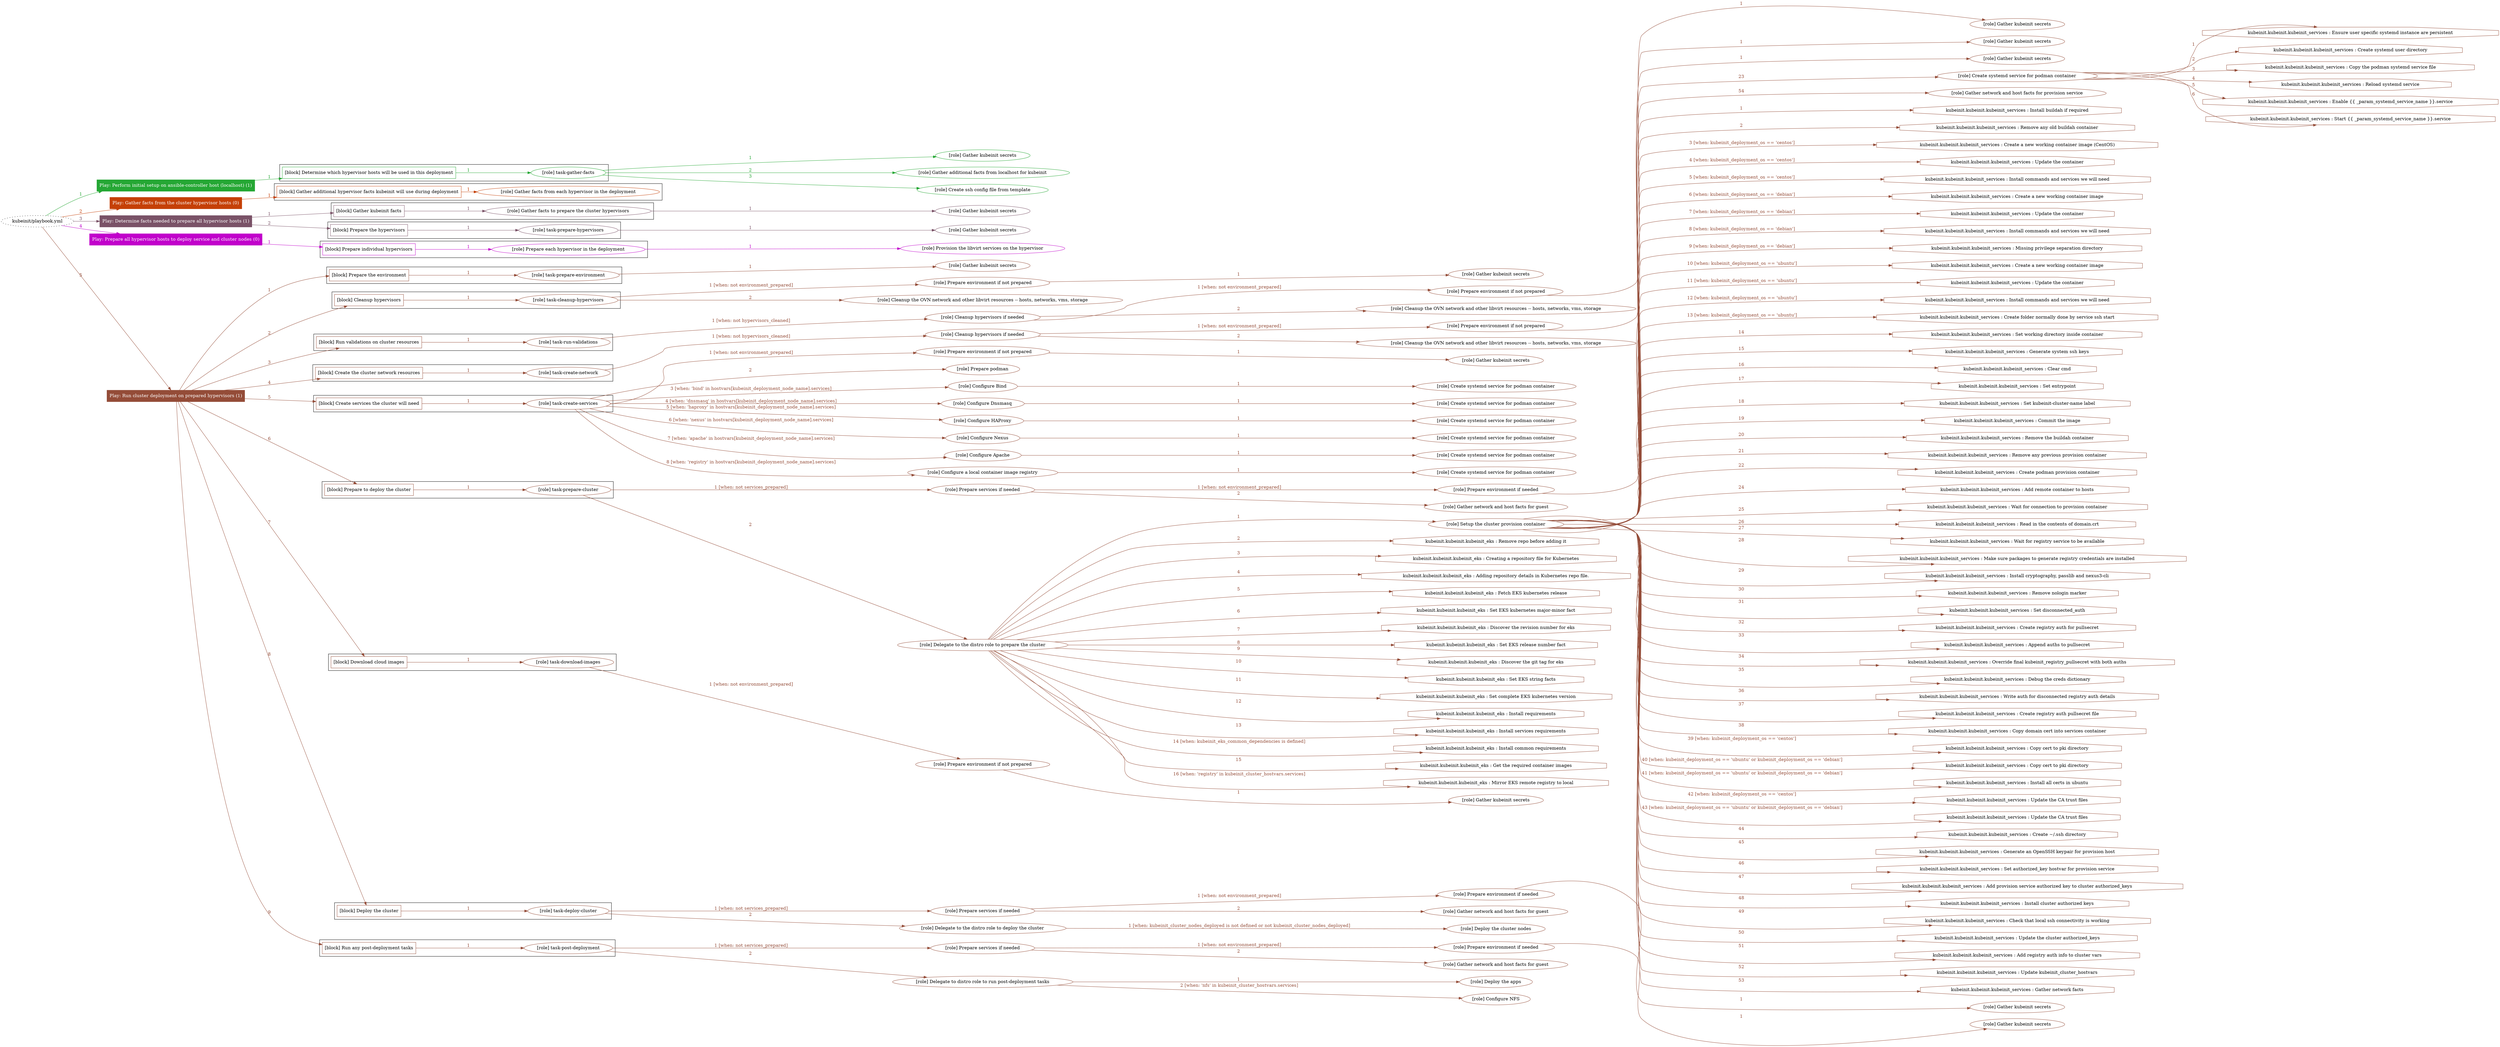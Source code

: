 digraph {
	graph [concentrate=true ordering=in rankdir=LR ratio=fill]
	edge [esep=5 sep=10]
	"kubeinit/playbook.yml" [URL="/home/runner/work/kubeinit/kubeinit/kubeinit/playbook.yml" id=playbook_6beda076 style=dotted]
	play_0505d29b [label="Play: Perform initial setup on ansible-controller host (localhost) (1)" URL="/home/runner/work/kubeinit/kubeinit/kubeinit/playbook.yml" color="#25a734" fontcolor="#ffffff" id=play_0505d29b shape=box style=filled tooltip=localhost]
	"kubeinit/playbook.yml" -> play_0505d29b [label="1 " color="#25a734" fontcolor="#25a734" id=edge_faed02eb labeltooltip="1 " tooltip="1 "]
	subgraph "Gather kubeinit secrets" {
		role_7b165739 [label="[role] Gather kubeinit secrets" URL="/home/runner/.ansible/collections/ansible_collections/kubeinit/kubeinit/roles/kubeinit_prepare/tasks/build_hypervisors_group.yml" color="#25a734" id=role_7b165739 tooltip="Gather kubeinit secrets"]
	}
	subgraph "Gather additional facts from localhost for kubeinit" {
		role_00d2bb60 [label="[role] Gather additional facts from localhost for kubeinit" URL="/home/runner/.ansible/collections/ansible_collections/kubeinit/kubeinit/roles/kubeinit_prepare/tasks/build_hypervisors_group.yml" color="#25a734" id=role_00d2bb60 tooltip="Gather additional facts from localhost for kubeinit"]
	}
	subgraph "Create ssh config file from template" {
		role_b5c0b508 [label="[role] Create ssh config file from template" URL="/home/runner/.ansible/collections/ansible_collections/kubeinit/kubeinit/roles/kubeinit_prepare/tasks/build_hypervisors_group.yml" color="#25a734" id=role_b5c0b508 tooltip="Create ssh config file from template"]
	}
	subgraph "task-gather-facts" {
		role_933aac57 [label="[role] task-gather-facts" URL="/home/runner/work/kubeinit/kubeinit/kubeinit/playbook.yml" color="#25a734" id=role_933aac57 tooltip="task-gather-facts"]
		role_933aac57 -> role_7b165739 [label="1 " color="#25a734" fontcolor="#25a734" id=edge_3bd88bad labeltooltip="1 " tooltip="1 "]
		role_933aac57 -> role_00d2bb60 [label="2 " color="#25a734" fontcolor="#25a734" id=edge_8d0bb690 labeltooltip="2 " tooltip="2 "]
		role_933aac57 -> role_b5c0b508 [label="3 " color="#25a734" fontcolor="#25a734" id=edge_fb7bfba1 labeltooltip="3 " tooltip="3 "]
	}
	subgraph "Play: Perform initial setup on ansible-controller host (localhost) (1)" {
		play_0505d29b -> block_8b426b2c [label=1 color="#25a734" fontcolor="#25a734" id=edge_02094bd2 labeltooltip=1 tooltip=1]
		subgraph cluster_block_8b426b2c {
			block_8b426b2c [label="[block] Determine which hypervisor hosts will be used in this deployment" URL="/home/runner/work/kubeinit/kubeinit/kubeinit/playbook.yml" color="#25a734" id=block_8b426b2c labeltooltip="Determine which hypervisor hosts will be used in this deployment" shape=box tooltip="Determine which hypervisor hosts will be used in this deployment"]
			block_8b426b2c -> role_933aac57 [label="1 " color="#25a734" fontcolor="#25a734" id=edge_263f07a1 labeltooltip="1 " tooltip="1 "]
		}
	}
	play_97a5f6fa [label="Play: Gather facts from the cluster hypervisor hosts (0)" URL="/home/runner/work/kubeinit/kubeinit/kubeinit/playbook.yml" color="#c54007" fontcolor="#ffffff" id=play_97a5f6fa shape=box style=filled tooltip="Play: Gather facts from the cluster hypervisor hosts (0)"]
	"kubeinit/playbook.yml" -> play_97a5f6fa [label="2 " color="#c54007" fontcolor="#c54007" id=edge_1bbbd2cb labeltooltip="2 " tooltip="2 "]
	subgraph "Gather facts from each hypervisor in the deployment" {
		role_1426a4af [label="[role] Gather facts from each hypervisor in the deployment" URL="/home/runner/work/kubeinit/kubeinit/kubeinit/playbook.yml" color="#c54007" id=role_1426a4af tooltip="Gather facts from each hypervisor in the deployment"]
	}
	subgraph "Play: Gather facts from the cluster hypervisor hosts (0)" {
		play_97a5f6fa -> block_03840f55 [label=1 color="#c54007" fontcolor="#c54007" id=edge_e54f1c6f labeltooltip=1 tooltip=1]
		subgraph cluster_block_03840f55 {
			block_03840f55 [label="[block] Gather additional hypervisor facts kubeinit will use during deployment" URL="/home/runner/work/kubeinit/kubeinit/kubeinit/playbook.yml" color="#c54007" id=block_03840f55 labeltooltip="Gather additional hypervisor facts kubeinit will use during deployment" shape=box tooltip="Gather additional hypervisor facts kubeinit will use during deployment"]
			block_03840f55 -> role_1426a4af [label="1 " color="#c54007" fontcolor="#c54007" id=edge_cf214913 labeltooltip="1 " tooltip="1 "]
		}
	}
	play_45359dd8 [label="Play: Determine facts needed to prepare all hypervisor hosts (1)" URL="/home/runner/work/kubeinit/kubeinit/kubeinit/playbook.yml" color="#7a5267" fontcolor="#ffffff" id=play_45359dd8 shape=box style=filled tooltip=localhost]
	"kubeinit/playbook.yml" -> play_45359dd8 [label="3 " color="#7a5267" fontcolor="#7a5267" id=edge_5f1125bb labeltooltip="3 " tooltip="3 "]
	subgraph "Gather kubeinit secrets" {
		role_df4b63c3 [label="[role] Gather kubeinit secrets" URL="/home/runner/.ansible/collections/ansible_collections/kubeinit/kubeinit/roles/kubeinit_prepare/tasks/gather_kubeinit_facts.yml" color="#7a5267" id=role_df4b63c3 tooltip="Gather kubeinit secrets"]
	}
	subgraph "Gather facts to prepare the cluster hypervisors" {
		role_de5fc433 [label="[role] Gather facts to prepare the cluster hypervisors" URL="/home/runner/work/kubeinit/kubeinit/kubeinit/playbook.yml" color="#7a5267" id=role_de5fc433 tooltip="Gather facts to prepare the cluster hypervisors"]
		role_de5fc433 -> role_df4b63c3 [label="1 " color="#7a5267" fontcolor="#7a5267" id=edge_29d18d26 labeltooltip="1 " tooltip="1 "]
	}
	subgraph "Gather kubeinit secrets" {
		role_c9df588a [label="[role] Gather kubeinit secrets" URL="/home/runner/.ansible/collections/ansible_collections/kubeinit/kubeinit/roles/kubeinit_prepare/tasks/gather_kubeinit_facts.yml" color="#7a5267" id=role_c9df588a tooltip="Gather kubeinit secrets"]
	}
	subgraph "task-prepare-hypervisors" {
		role_6e8326f0 [label="[role] task-prepare-hypervisors" URL="/home/runner/work/kubeinit/kubeinit/kubeinit/playbook.yml" color="#7a5267" id=role_6e8326f0 tooltip="task-prepare-hypervisors"]
		role_6e8326f0 -> role_c9df588a [label="1 " color="#7a5267" fontcolor="#7a5267" id=edge_081c1c71 labeltooltip="1 " tooltip="1 "]
	}
	subgraph "Play: Determine facts needed to prepare all hypervisor hosts (1)" {
		play_45359dd8 -> block_e653cadf [label=1 color="#7a5267" fontcolor="#7a5267" id=edge_0fd8893c labeltooltip=1 tooltip=1]
		subgraph cluster_block_e653cadf {
			block_e653cadf [label="[block] Gather kubeinit facts" URL="/home/runner/work/kubeinit/kubeinit/kubeinit/playbook.yml" color="#7a5267" id=block_e653cadf labeltooltip="Gather kubeinit facts" shape=box tooltip="Gather kubeinit facts"]
			block_e653cadf -> role_de5fc433 [label="1 " color="#7a5267" fontcolor="#7a5267" id=edge_2dd1f6ec labeltooltip="1 " tooltip="1 "]
		}
		play_45359dd8 -> block_5030d167 [label=2 color="#7a5267" fontcolor="#7a5267" id=edge_25474e8f labeltooltip=2 tooltip=2]
		subgraph cluster_block_5030d167 {
			block_5030d167 [label="[block] Prepare the hypervisors" URL="/home/runner/work/kubeinit/kubeinit/kubeinit/playbook.yml" color="#7a5267" id=block_5030d167 labeltooltip="Prepare the hypervisors" shape=box tooltip="Prepare the hypervisors"]
			block_5030d167 -> role_6e8326f0 [label="1 " color="#7a5267" fontcolor="#7a5267" id=edge_1c1a5a06 labeltooltip="1 " tooltip="1 "]
		}
	}
	play_673fe6e3 [label="Play: Prepare all hypervisor hosts to deploy service and cluster nodes (0)" URL="/home/runner/work/kubeinit/kubeinit/kubeinit/playbook.yml" color="#c101cb" fontcolor="#ffffff" id=play_673fe6e3 shape=box style=filled tooltip="Play: Prepare all hypervisor hosts to deploy service and cluster nodes (0)"]
	"kubeinit/playbook.yml" -> play_673fe6e3 [label="4 " color="#c101cb" fontcolor="#c101cb" id=edge_533dc264 labeltooltip="4 " tooltip="4 "]
	subgraph "Provision the libvirt services on the hypervisor" {
		role_0bd515b1 [label="[role] Provision the libvirt services on the hypervisor" URL="/home/runner/.ansible/collections/ansible_collections/kubeinit/kubeinit/roles/kubeinit_prepare/tasks/prepare_hypervisor.yml" color="#c101cb" id=role_0bd515b1 tooltip="Provision the libvirt services on the hypervisor"]
	}
	subgraph "Prepare each hypervisor in the deployment" {
		role_55912061 [label="[role] Prepare each hypervisor in the deployment" URL="/home/runner/work/kubeinit/kubeinit/kubeinit/playbook.yml" color="#c101cb" id=role_55912061 tooltip="Prepare each hypervisor in the deployment"]
		role_55912061 -> role_0bd515b1 [label="1 " color="#c101cb" fontcolor="#c101cb" id=edge_a2fe82b5 labeltooltip="1 " tooltip="1 "]
	}
	subgraph "Play: Prepare all hypervisor hosts to deploy service and cluster nodes (0)" {
		play_673fe6e3 -> block_b28b63be [label=1 color="#c101cb" fontcolor="#c101cb" id=edge_42631b0f labeltooltip=1 tooltip=1]
		subgraph cluster_block_b28b63be {
			block_b28b63be [label="[block] Prepare individual hypervisors" URL="/home/runner/work/kubeinit/kubeinit/kubeinit/playbook.yml" color="#c101cb" id=block_b28b63be labeltooltip="Prepare individual hypervisors" shape=box tooltip="Prepare individual hypervisors"]
			block_b28b63be -> role_55912061 [label="1 " color="#c101cb" fontcolor="#c101cb" id=edge_2039eb73 labeltooltip="1 " tooltip="1 "]
		}
	}
	play_2f5203f9 [label="Play: Run cluster deployment on prepared hypervisors (1)" URL="/home/runner/work/kubeinit/kubeinit/kubeinit/playbook.yml" color="#944c38" fontcolor="#ffffff" id=play_2f5203f9 shape=box style=filled tooltip=localhost]
	"kubeinit/playbook.yml" -> play_2f5203f9 [label="5 " color="#944c38" fontcolor="#944c38" id=edge_4499f493 labeltooltip="5 " tooltip="5 "]
	subgraph "Gather kubeinit secrets" {
		role_00977819 [label="[role] Gather kubeinit secrets" URL="/home/runner/.ansible/collections/ansible_collections/kubeinit/kubeinit/roles/kubeinit_prepare/tasks/gather_kubeinit_facts.yml" color="#944c38" id=role_00977819 tooltip="Gather kubeinit secrets"]
	}
	subgraph "task-prepare-environment" {
		role_48cbbda5 [label="[role] task-prepare-environment" URL="/home/runner/work/kubeinit/kubeinit/kubeinit/playbook.yml" color="#944c38" id=role_48cbbda5 tooltip="task-prepare-environment"]
		role_48cbbda5 -> role_00977819 [label="1 " color="#944c38" fontcolor="#944c38" id=edge_247f39e9 labeltooltip="1 " tooltip="1 "]
	}
	subgraph "Gather kubeinit secrets" {
		role_b54ffc0e [label="[role] Gather kubeinit secrets" URL="/home/runner/.ansible/collections/ansible_collections/kubeinit/kubeinit/roles/kubeinit_prepare/tasks/gather_kubeinit_facts.yml" color="#944c38" id=role_b54ffc0e tooltip="Gather kubeinit secrets"]
	}
	subgraph "Prepare environment if not prepared" {
		role_cee2ed09 [label="[role] Prepare environment if not prepared" URL="/home/runner/.ansible/collections/ansible_collections/kubeinit/kubeinit/roles/kubeinit_prepare/tasks/cleanup_hypervisors.yml" color="#944c38" id=role_cee2ed09 tooltip="Prepare environment if not prepared"]
		role_cee2ed09 -> role_b54ffc0e [label="1 " color="#944c38" fontcolor="#944c38" id=edge_b56d85d6 labeltooltip="1 " tooltip="1 "]
	}
	subgraph "Cleanup the OVN network and other libvirt resources -- hosts, networks, vms, storage" {
		role_f92eafad [label="[role] Cleanup the OVN network and other libvirt resources -- hosts, networks, vms, storage" URL="/home/runner/.ansible/collections/ansible_collections/kubeinit/kubeinit/roles/kubeinit_prepare/tasks/cleanup_hypervisors.yml" color="#944c38" id=role_f92eafad tooltip="Cleanup the OVN network and other libvirt resources -- hosts, networks, vms, storage"]
	}
	subgraph "task-cleanup-hypervisors" {
		role_583321d1 [label="[role] task-cleanup-hypervisors" URL="/home/runner/work/kubeinit/kubeinit/kubeinit/playbook.yml" color="#944c38" id=role_583321d1 tooltip="task-cleanup-hypervisors"]
		role_583321d1 -> role_cee2ed09 [label="1 [when: not environment_prepared]" color="#944c38" fontcolor="#944c38" id=edge_b6d39eb6 labeltooltip="1 [when: not environment_prepared]" tooltip="1 [when: not environment_prepared]"]
		role_583321d1 -> role_f92eafad [label="2 " color="#944c38" fontcolor="#944c38" id=edge_e9649374 labeltooltip="2 " tooltip="2 "]
	}
	subgraph "Gather kubeinit secrets" {
		role_de3808a9 [label="[role] Gather kubeinit secrets" URL="/home/runner/.ansible/collections/ansible_collections/kubeinit/kubeinit/roles/kubeinit_prepare/tasks/gather_kubeinit_facts.yml" color="#944c38" id=role_de3808a9 tooltip="Gather kubeinit secrets"]
	}
	subgraph "Prepare environment if not prepared" {
		role_b34eef76 [label="[role] Prepare environment if not prepared" URL="/home/runner/.ansible/collections/ansible_collections/kubeinit/kubeinit/roles/kubeinit_prepare/tasks/cleanup_hypervisors.yml" color="#944c38" id=role_b34eef76 tooltip="Prepare environment if not prepared"]
		role_b34eef76 -> role_de3808a9 [label="1 " color="#944c38" fontcolor="#944c38" id=edge_595b85cc labeltooltip="1 " tooltip="1 "]
	}
	subgraph "Cleanup the OVN network and other libvirt resources -- hosts, networks, vms, storage" {
		role_0716cf64 [label="[role] Cleanup the OVN network and other libvirt resources -- hosts, networks, vms, storage" URL="/home/runner/.ansible/collections/ansible_collections/kubeinit/kubeinit/roles/kubeinit_prepare/tasks/cleanup_hypervisors.yml" color="#944c38" id=role_0716cf64 tooltip="Cleanup the OVN network and other libvirt resources -- hosts, networks, vms, storage"]
	}
	subgraph "Cleanup hypervisors if needed" {
		role_cd336b5b [label="[role] Cleanup hypervisors if needed" URL="/home/runner/.ansible/collections/ansible_collections/kubeinit/kubeinit/roles/kubeinit_validations/tasks/main.yml" color="#944c38" id=role_cd336b5b tooltip="Cleanup hypervisors if needed"]
		role_cd336b5b -> role_b34eef76 [label="1 [when: not environment_prepared]" color="#944c38" fontcolor="#944c38" id=edge_349ae891 labeltooltip="1 [when: not environment_prepared]" tooltip="1 [when: not environment_prepared]"]
		role_cd336b5b -> role_0716cf64 [label="2 " color="#944c38" fontcolor="#944c38" id=edge_4f23b77c labeltooltip="2 " tooltip="2 "]
	}
	subgraph "task-run-validations" {
		role_d262b7a1 [label="[role] task-run-validations" URL="/home/runner/work/kubeinit/kubeinit/kubeinit/playbook.yml" color="#944c38" id=role_d262b7a1 tooltip="task-run-validations"]
		role_d262b7a1 -> role_cd336b5b [label="1 [when: not hypervisors_cleaned]" color="#944c38" fontcolor="#944c38" id=edge_b5c61795 labeltooltip="1 [when: not hypervisors_cleaned]" tooltip="1 [when: not hypervisors_cleaned]"]
	}
	subgraph "Gather kubeinit secrets" {
		role_dc478a94 [label="[role] Gather kubeinit secrets" URL="/home/runner/.ansible/collections/ansible_collections/kubeinit/kubeinit/roles/kubeinit_prepare/tasks/gather_kubeinit_facts.yml" color="#944c38" id=role_dc478a94 tooltip="Gather kubeinit secrets"]
	}
	subgraph "Prepare environment if not prepared" {
		role_ab33da1e [label="[role] Prepare environment if not prepared" URL="/home/runner/.ansible/collections/ansible_collections/kubeinit/kubeinit/roles/kubeinit_prepare/tasks/cleanup_hypervisors.yml" color="#944c38" id=role_ab33da1e tooltip="Prepare environment if not prepared"]
		role_ab33da1e -> role_dc478a94 [label="1 " color="#944c38" fontcolor="#944c38" id=edge_763ab9e4 labeltooltip="1 " tooltip="1 "]
	}
	subgraph "Cleanup the OVN network and other libvirt resources -- hosts, networks, vms, storage" {
		role_ab5ca506 [label="[role] Cleanup the OVN network and other libvirt resources -- hosts, networks, vms, storage" URL="/home/runner/.ansible/collections/ansible_collections/kubeinit/kubeinit/roles/kubeinit_prepare/tasks/cleanup_hypervisors.yml" color="#944c38" id=role_ab5ca506 tooltip="Cleanup the OVN network and other libvirt resources -- hosts, networks, vms, storage"]
	}
	subgraph "Cleanup hypervisors if needed" {
		role_0b63352f [label="[role] Cleanup hypervisors if needed" URL="/home/runner/.ansible/collections/ansible_collections/kubeinit/kubeinit/roles/kubeinit_libvirt/tasks/create_network.yml" color="#944c38" id=role_0b63352f tooltip="Cleanup hypervisors if needed"]
		role_0b63352f -> role_ab33da1e [label="1 [when: not environment_prepared]" color="#944c38" fontcolor="#944c38" id=edge_8772dac5 labeltooltip="1 [when: not environment_prepared]" tooltip="1 [when: not environment_prepared]"]
		role_0b63352f -> role_ab5ca506 [label="2 " color="#944c38" fontcolor="#944c38" id=edge_a7a9330c labeltooltip="2 " tooltip="2 "]
	}
	subgraph "task-create-network" {
		role_55e499a5 [label="[role] task-create-network" URL="/home/runner/work/kubeinit/kubeinit/kubeinit/playbook.yml" color="#944c38" id=role_55e499a5 tooltip="task-create-network"]
		role_55e499a5 -> role_0b63352f [label="1 [when: not hypervisors_cleaned]" color="#944c38" fontcolor="#944c38" id=edge_993d6320 labeltooltip="1 [when: not hypervisors_cleaned]" tooltip="1 [when: not hypervisors_cleaned]"]
	}
	subgraph "Gather kubeinit secrets" {
		role_1e2b6d89 [label="[role] Gather kubeinit secrets" URL="/home/runner/.ansible/collections/ansible_collections/kubeinit/kubeinit/roles/kubeinit_prepare/tasks/gather_kubeinit_facts.yml" color="#944c38" id=role_1e2b6d89 tooltip="Gather kubeinit secrets"]
	}
	subgraph "Prepare environment if not prepared" {
		role_0e64c281 [label="[role] Prepare environment if not prepared" URL="/home/runner/.ansible/collections/ansible_collections/kubeinit/kubeinit/roles/kubeinit_services/tasks/main.yml" color="#944c38" id=role_0e64c281 tooltip="Prepare environment if not prepared"]
		role_0e64c281 -> role_1e2b6d89 [label="1 " color="#944c38" fontcolor="#944c38" id=edge_242df929 labeltooltip="1 " tooltip="1 "]
	}
	subgraph "Prepare podman" {
		role_2060a5e0 [label="[role] Prepare podman" URL="/home/runner/.ansible/collections/ansible_collections/kubeinit/kubeinit/roles/kubeinit_services/tasks/00_create_service_pod.yml" color="#944c38" id=role_2060a5e0 tooltip="Prepare podman"]
	}
	subgraph "Create systemd service for podman container" {
		role_7237be37 [label="[role] Create systemd service for podman container" URL="/home/runner/.ansible/collections/ansible_collections/kubeinit/kubeinit/roles/kubeinit_bind/tasks/main.yml" color="#944c38" id=role_7237be37 tooltip="Create systemd service for podman container"]
	}
	subgraph "Configure Bind" {
		role_04c45569 [label="[role] Configure Bind" URL="/home/runner/.ansible/collections/ansible_collections/kubeinit/kubeinit/roles/kubeinit_services/tasks/start_services_containers.yml" color="#944c38" id=role_04c45569 tooltip="Configure Bind"]
		role_04c45569 -> role_7237be37 [label="1 " color="#944c38" fontcolor="#944c38" id=edge_83b1dbc9 labeltooltip="1 " tooltip="1 "]
	}
	subgraph "Create systemd service for podman container" {
		role_4eeffb98 [label="[role] Create systemd service for podman container" URL="/home/runner/.ansible/collections/ansible_collections/kubeinit/kubeinit/roles/kubeinit_dnsmasq/tasks/main.yml" color="#944c38" id=role_4eeffb98 tooltip="Create systemd service for podman container"]
	}
	subgraph "Configure Dnsmasq" {
		role_d435205e [label="[role] Configure Dnsmasq" URL="/home/runner/.ansible/collections/ansible_collections/kubeinit/kubeinit/roles/kubeinit_services/tasks/start_services_containers.yml" color="#944c38" id=role_d435205e tooltip="Configure Dnsmasq"]
		role_d435205e -> role_4eeffb98 [label="1 " color="#944c38" fontcolor="#944c38" id=edge_990e8319 labeltooltip="1 " tooltip="1 "]
	}
	subgraph "Create systemd service for podman container" {
		role_6f9a5ac3 [label="[role] Create systemd service for podman container" URL="/home/runner/.ansible/collections/ansible_collections/kubeinit/kubeinit/roles/kubeinit_haproxy/tasks/main.yml" color="#944c38" id=role_6f9a5ac3 tooltip="Create systemd service for podman container"]
	}
	subgraph "Configure HAProxy" {
		role_df6d9719 [label="[role] Configure HAProxy" URL="/home/runner/.ansible/collections/ansible_collections/kubeinit/kubeinit/roles/kubeinit_services/tasks/start_services_containers.yml" color="#944c38" id=role_df6d9719 tooltip="Configure HAProxy"]
		role_df6d9719 -> role_6f9a5ac3 [label="1 " color="#944c38" fontcolor="#944c38" id=edge_3371539b labeltooltip="1 " tooltip="1 "]
	}
	subgraph "Create systemd service for podman container" {
		role_952abbfe [label="[role] Create systemd service for podman container" URL="/home/runner/.ansible/collections/ansible_collections/kubeinit/kubeinit/roles/kubeinit_nexus/tasks/main.yml" color="#944c38" id=role_952abbfe tooltip="Create systemd service for podman container"]
	}
	subgraph "Configure Nexus" {
		role_be1bb628 [label="[role] Configure Nexus" URL="/home/runner/.ansible/collections/ansible_collections/kubeinit/kubeinit/roles/kubeinit_services/tasks/start_services_containers.yml" color="#944c38" id=role_be1bb628 tooltip="Configure Nexus"]
		role_be1bb628 -> role_952abbfe [label="1 " color="#944c38" fontcolor="#944c38" id=edge_85c7574d labeltooltip="1 " tooltip="1 "]
	}
	subgraph "Create systemd service for podman container" {
		role_1338736c [label="[role] Create systemd service for podman container" URL="/home/runner/.ansible/collections/ansible_collections/kubeinit/kubeinit/roles/kubeinit_apache/tasks/main.yml" color="#944c38" id=role_1338736c tooltip="Create systemd service for podman container"]
	}
	subgraph "Configure Apache" {
		role_bdba36ce [label="[role] Configure Apache" URL="/home/runner/.ansible/collections/ansible_collections/kubeinit/kubeinit/roles/kubeinit_services/tasks/start_services_containers.yml" color="#944c38" id=role_bdba36ce tooltip="Configure Apache"]
		role_bdba36ce -> role_1338736c [label="1 " color="#944c38" fontcolor="#944c38" id=edge_c2b874df labeltooltip="1 " tooltip="1 "]
	}
	subgraph "Create systemd service for podman container" {
		role_2d95ee01 [label="[role] Create systemd service for podman container" URL="/home/runner/.ansible/collections/ansible_collections/kubeinit/kubeinit/roles/kubeinit_registry/tasks/main.yml" color="#944c38" id=role_2d95ee01 tooltip="Create systemd service for podman container"]
	}
	subgraph "Configure a local container image registry" {
		role_db49621d [label="[role] Configure a local container image registry" URL="/home/runner/.ansible/collections/ansible_collections/kubeinit/kubeinit/roles/kubeinit_services/tasks/start_services_containers.yml" color="#944c38" id=role_db49621d tooltip="Configure a local container image registry"]
		role_db49621d -> role_2d95ee01 [label="1 " color="#944c38" fontcolor="#944c38" id=edge_8c0ec358 labeltooltip="1 " tooltip="1 "]
	}
	subgraph "task-create-services" {
		role_d92e4afb [label="[role] task-create-services" URL="/home/runner/work/kubeinit/kubeinit/kubeinit/playbook.yml" color="#944c38" id=role_d92e4afb tooltip="task-create-services"]
		role_d92e4afb -> role_0e64c281 [label="1 [when: not environment_prepared]" color="#944c38" fontcolor="#944c38" id=edge_b1bc54d4 labeltooltip="1 [when: not environment_prepared]" tooltip="1 [when: not environment_prepared]"]
		role_d92e4afb -> role_2060a5e0 [label="2 " color="#944c38" fontcolor="#944c38" id=edge_4663004d labeltooltip="2 " tooltip="2 "]
		role_d92e4afb -> role_04c45569 [label="3 [when: 'bind' in hostvars[kubeinit_deployment_node_name].services]" color="#944c38" fontcolor="#944c38" id=edge_25f4f290 labeltooltip="3 [when: 'bind' in hostvars[kubeinit_deployment_node_name].services]" tooltip="3 [when: 'bind' in hostvars[kubeinit_deployment_node_name].services]"]
		role_d92e4afb -> role_d435205e [label="4 [when: 'dnsmasq' in hostvars[kubeinit_deployment_node_name].services]" color="#944c38" fontcolor="#944c38" id=edge_7339efa6 labeltooltip="4 [when: 'dnsmasq' in hostvars[kubeinit_deployment_node_name].services]" tooltip="4 [when: 'dnsmasq' in hostvars[kubeinit_deployment_node_name].services]"]
		role_d92e4afb -> role_df6d9719 [label="5 [when: 'haproxy' in hostvars[kubeinit_deployment_node_name].services]" color="#944c38" fontcolor="#944c38" id=edge_0ae753b9 labeltooltip="5 [when: 'haproxy' in hostvars[kubeinit_deployment_node_name].services]" tooltip="5 [when: 'haproxy' in hostvars[kubeinit_deployment_node_name].services]"]
		role_d92e4afb -> role_be1bb628 [label="6 [when: 'nexus' in hostvars[kubeinit_deployment_node_name].services]" color="#944c38" fontcolor="#944c38" id=edge_c29113a9 labeltooltip="6 [when: 'nexus' in hostvars[kubeinit_deployment_node_name].services]" tooltip="6 [when: 'nexus' in hostvars[kubeinit_deployment_node_name].services]"]
		role_d92e4afb -> role_bdba36ce [label="7 [when: 'apache' in hostvars[kubeinit_deployment_node_name].services]" color="#944c38" fontcolor="#944c38" id=edge_d73ae7c3 labeltooltip="7 [when: 'apache' in hostvars[kubeinit_deployment_node_name].services]" tooltip="7 [when: 'apache' in hostvars[kubeinit_deployment_node_name].services]"]
		role_d92e4afb -> role_db49621d [label="8 [when: 'registry' in hostvars[kubeinit_deployment_node_name].services]" color="#944c38" fontcolor="#944c38" id=edge_f894205f labeltooltip="8 [when: 'registry' in hostvars[kubeinit_deployment_node_name].services]" tooltip="8 [when: 'registry' in hostvars[kubeinit_deployment_node_name].services]"]
	}
	subgraph "Gather kubeinit secrets" {
		role_a4182f0b [label="[role] Gather kubeinit secrets" URL="/home/runner/.ansible/collections/ansible_collections/kubeinit/kubeinit/roles/kubeinit_prepare/tasks/gather_kubeinit_facts.yml" color="#944c38" id=role_a4182f0b tooltip="Gather kubeinit secrets"]
	}
	subgraph "Prepare environment if needed" {
		role_41a107f9 [label="[role] Prepare environment if needed" URL="/home/runner/.ansible/collections/ansible_collections/kubeinit/kubeinit/roles/kubeinit_services/tasks/prepare_services.yml" color="#944c38" id=role_41a107f9 tooltip="Prepare environment if needed"]
		role_41a107f9 -> role_a4182f0b [label="1 " color="#944c38" fontcolor="#944c38" id=edge_61eee62f labeltooltip="1 " tooltip="1 "]
	}
	subgraph "Gather network and host facts for guest" {
		role_dd9580f8 [label="[role] Gather network and host facts for guest" URL="/home/runner/.ansible/collections/ansible_collections/kubeinit/kubeinit/roles/kubeinit_services/tasks/prepare_services.yml" color="#944c38" id=role_dd9580f8 tooltip="Gather network and host facts for guest"]
	}
	subgraph "Prepare services if needed" {
		role_ca5fbaff [label="[role] Prepare services if needed" URL="/home/runner/.ansible/collections/ansible_collections/kubeinit/kubeinit/roles/kubeinit_prepare/tasks/prepare_cluster.yml" color="#944c38" id=role_ca5fbaff tooltip="Prepare services if needed"]
		role_ca5fbaff -> role_41a107f9 [label="1 [when: not environment_prepared]" color="#944c38" fontcolor="#944c38" id=edge_e3af788c labeltooltip="1 [when: not environment_prepared]" tooltip="1 [when: not environment_prepared]"]
		role_ca5fbaff -> role_dd9580f8 [label="2 " color="#944c38" fontcolor="#944c38" id=edge_c3489783 labeltooltip="2 " tooltip="2 "]
	}
	subgraph "Create systemd service for podman container" {
		role_f370e3b3 [label="[role] Create systemd service for podman container" URL="/home/runner/.ansible/collections/ansible_collections/kubeinit/kubeinit/roles/kubeinit_services/tasks/create_provision_container.yml" color="#944c38" id=role_f370e3b3 tooltip="Create systemd service for podman container"]
		task_5b0a3319 [label="kubeinit.kubeinit.kubeinit_services : Ensure user specific systemd instance are persistent" URL="/home/runner/.ansible/collections/ansible_collections/kubeinit/kubeinit/roles/kubeinit_services/tasks/create_managed_service.yml" color="#944c38" id=task_5b0a3319 shape=octagon tooltip="kubeinit.kubeinit.kubeinit_services : Ensure user specific systemd instance are persistent"]
		role_f370e3b3 -> task_5b0a3319 [label="1 " color="#944c38" fontcolor="#944c38" id=edge_458401a0 labeltooltip="1 " tooltip="1 "]
		task_718f4c36 [label="kubeinit.kubeinit.kubeinit_services : Create systemd user directory" URL="/home/runner/.ansible/collections/ansible_collections/kubeinit/kubeinit/roles/kubeinit_services/tasks/create_managed_service.yml" color="#944c38" id=task_718f4c36 shape=octagon tooltip="kubeinit.kubeinit.kubeinit_services : Create systemd user directory"]
		role_f370e3b3 -> task_718f4c36 [label="2 " color="#944c38" fontcolor="#944c38" id=edge_fc00307b labeltooltip="2 " tooltip="2 "]
		task_93fe2fa5 [label="kubeinit.kubeinit.kubeinit_services : Copy the podman systemd service file" URL="/home/runner/.ansible/collections/ansible_collections/kubeinit/kubeinit/roles/kubeinit_services/tasks/create_managed_service.yml" color="#944c38" id=task_93fe2fa5 shape=octagon tooltip="kubeinit.kubeinit.kubeinit_services : Copy the podman systemd service file"]
		role_f370e3b3 -> task_93fe2fa5 [label="3 " color="#944c38" fontcolor="#944c38" id=edge_f709165c labeltooltip="3 " tooltip="3 "]
		task_68728745 [label="kubeinit.kubeinit.kubeinit_services : Reload systemd service" URL="/home/runner/.ansible/collections/ansible_collections/kubeinit/kubeinit/roles/kubeinit_services/tasks/create_managed_service.yml" color="#944c38" id=task_68728745 shape=octagon tooltip="kubeinit.kubeinit.kubeinit_services : Reload systemd service"]
		role_f370e3b3 -> task_68728745 [label="4 " color="#944c38" fontcolor="#944c38" id=edge_2d832eb1 labeltooltip="4 " tooltip="4 "]
		task_357c18d4 [label="kubeinit.kubeinit.kubeinit_services : Enable {{ _param_systemd_service_name }}.service" URL="/home/runner/.ansible/collections/ansible_collections/kubeinit/kubeinit/roles/kubeinit_services/tasks/create_managed_service.yml" color="#944c38" id=task_357c18d4 shape=octagon tooltip="kubeinit.kubeinit.kubeinit_services : Enable {{ _param_systemd_service_name }}.service"]
		role_f370e3b3 -> task_357c18d4 [label="5 " color="#944c38" fontcolor="#944c38" id=edge_13978340 labeltooltip="5 " tooltip="5 "]
		task_8e61c2b4 [label="kubeinit.kubeinit.kubeinit_services : Start {{ _param_systemd_service_name }}.service" URL="/home/runner/.ansible/collections/ansible_collections/kubeinit/kubeinit/roles/kubeinit_services/tasks/create_managed_service.yml" color="#944c38" id=task_8e61c2b4 shape=octagon tooltip="kubeinit.kubeinit.kubeinit_services : Start {{ _param_systemd_service_name }}.service"]
		role_f370e3b3 -> task_8e61c2b4 [label="6 " color="#944c38" fontcolor="#944c38" id=edge_17b803bc labeltooltip="6 " tooltip="6 "]
	}
	subgraph "Gather network and host facts for provision service" {
		role_911872eb [label="[role] Gather network and host facts for provision service" URL="/home/runner/.ansible/collections/ansible_collections/kubeinit/kubeinit/roles/kubeinit_services/tasks/create_provision_container.yml" color="#944c38" id=role_911872eb tooltip="Gather network and host facts for provision service"]
	}
	subgraph "Setup the cluster provision container" {
		role_5dd74761 [label="[role] Setup the cluster provision container" URL="/home/runner/.ansible/collections/ansible_collections/kubeinit/kubeinit/roles/kubeinit_eks/tasks/prepare_cluster.yml" color="#944c38" id=role_5dd74761 tooltip="Setup the cluster provision container"]
		task_0e11244f [label="kubeinit.kubeinit.kubeinit_services : Install buildah if required" URL="/home/runner/.ansible/collections/ansible_collections/kubeinit/kubeinit/roles/kubeinit_services/tasks/create_provision_container.yml" color="#944c38" id=task_0e11244f shape=octagon tooltip="kubeinit.kubeinit.kubeinit_services : Install buildah if required"]
		role_5dd74761 -> task_0e11244f [label="1 " color="#944c38" fontcolor="#944c38" id=edge_050d72fd labeltooltip="1 " tooltip="1 "]
		task_401a8baa [label="kubeinit.kubeinit.kubeinit_services : Remove any old buildah container" URL="/home/runner/.ansible/collections/ansible_collections/kubeinit/kubeinit/roles/kubeinit_services/tasks/create_provision_container.yml" color="#944c38" id=task_401a8baa shape=octagon tooltip="kubeinit.kubeinit.kubeinit_services : Remove any old buildah container"]
		role_5dd74761 -> task_401a8baa [label="2 " color="#944c38" fontcolor="#944c38" id=edge_f272f5e8 labeltooltip="2 " tooltip="2 "]
		task_7d6205de [label="kubeinit.kubeinit.kubeinit_services : Create a new working container image (CentOS)" URL="/home/runner/.ansible/collections/ansible_collections/kubeinit/kubeinit/roles/kubeinit_services/tasks/create_provision_container.yml" color="#944c38" id=task_7d6205de shape=octagon tooltip="kubeinit.kubeinit.kubeinit_services : Create a new working container image (CentOS)"]
		role_5dd74761 -> task_7d6205de [label="3 [when: kubeinit_deployment_os == 'centos']" color="#944c38" fontcolor="#944c38" id=edge_74f75cbb labeltooltip="3 [when: kubeinit_deployment_os == 'centos']" tooltip="3 [when: kubeinit_deployment_os == 'centos']"]
		task_8610b982 [label="kubeinit.kubeinit.kubeinit_services : Update the container" URL="/home/runner/.ansible/collections/ansible_collections/kubeinit/kubeinit/roles/kubeinit_services/tasks/create_provision_container.yml" color="#944c38" id=task_8610b982 shape=octagon tooltip="kubeinit.kubeinit.kubeinit_services : Update the container"]
		role_5dd74761 -> task_8610b982 [label="4 [when: kubeinit_deployment_os == 'centos']" color="#944c38" fontcolor="#944c38" id=edge_34f0f7e6 labeltooltip="4 [when: kubeinit_deployment_os == 'centos']" tooltip="4 [when: kubeinit_deployment_os == 'centos']"]
		task_a3133eda [label="kubeinit.kubeinit.kubeinit_services : Install commands and services we will need" URL="/home/runner/.ansible/collections/ansible_collections/kubeinit/kubeinit/roles/kubeinit_services/tasks/create_provision_container.yml" color="#944c38" id=task_a3133eda shape=octagon tooltip="kubeinit.kubeinit.kubeinit_services : Install commands and services we will need"]
		role_5dd74761 -> task_a3133eda [label="5 [when: kubeinit_deployment_os == 'centos']" color="#944c38" fontcolor="#944c38" id=edge_fae268c3 labeltooltip="5 [when: kubeinit_deployment_os == 'centos']" tooltip="5 [when: kubeinit_deployment_os == 'centos']"]
		task_d693a862 [label="kubeinit.kubeinit.kubeinit_services : Create a new working container image" URL="/home/runner/.ansible/collections/ansible_collections/kubeinit/kubeinit/roles/kubeinit_services/tasks/create_provision_container.yml" color="#944c38" id=task_d693a862 shape=octagon tooltip="kubeinit.kubeinit.kubeinit_services : Create a new working container image"]
		role_5dd74761 -> task_d693a862 [label="6 [when: kubeinit_deployment_os == 'debian']" color="#944c38" fontcolor="#944c38" id=edge_4bab267f labeltooltip="6 [when: kubeinit_deployment_os == 'debian']" tooltip="6 [when: kubeinit_deployment_os == 'debian']"]
		task_01487818 [label="kubeinit.kubeinit.kubeinit_services : Update the container" URL="/home/runner/.ansible/collections/ansible_collections/kubeinit/kubeinit/roles/kubeinit_services/tasks/create_provision_container.yml" color="#944c38" id=task_01487818 shape=octagon tooltip="kubeinit.kubeinit.kubeinit_services : Update the container"]
		role_5dd74761 -> task_01487818 [label="7 [when: kubeinit_deployment_os == 'debian']" color="#944c38" fontcolor="#944c38" id=edge_9b65bc0d labeltooltip="7 [when: kubeinit_deployment_os == 'debian']" tooltip="7 [when: kubeinit_deployment_os == 'debian']"]
		task_c56eb965 [label="kubeinit.kubeinit.kubeinit_services : Install commands and services we will need" URL="/home/runner/.ansible/collections/ansible_collections/kubeinit/kubeinit/roles/kubeinit_services/tasks/create_provision_container.yml" color="#944c38" id=task_c56eb965 shape=octagon tooltip="kubeinit.kubeinit.kubeinit_services : Install commands and services we will need"]
		role_5dd74761 -> task_c56eb965 [label="8 [when: kubeinit_deployment_os == 'debian']" color="#944c38" fontcolor="#944c38" id=edge_d592f003 labeltooltip="8 [when: kubeinit_deployment_os == 'debian']" tooltip="8 [when: kubeinit_deployment_os == 'debian']"]
		task_dddf7c93 [label="kubeinit.kubeinit.kubeinit_services : Missing privilege separation directory" URL="/home/runner/.ansible/collections/ansible_collections/kubeinit/kubeinit/roles/kubeinit_services/tasks/create_provision_container.yml" color="#944c38" id=task_dddf7c93 shape=octagon tooltip="kubeinit.kubeinit.kubeinit_services : Missing privilege separation directory"]
		role_5dd74761 -> task_dddf7c93 [label="9 [when: kubeinit_deployment_os == 'debian']" color="#944c38" fontcolor="#944c38" id=edge_8a5a297f labeltooltip="9 [when: kubeinit_deployment_os == 'debian']" tooltip="9 [when: kubeinit_deployment_os == 'debian']"]
		task_4e5f9d86 [label="kubeinit.kubeinit.kubeinit_services : Create a new working container image" URL="/home/runner/.ansible/collections/ansible_collections/kubeinit/kubeinit/roles/kubeinit_services/tasks/create_provision_container.yml" color="#944c38" id=task_4e5f9d86 shape=octagon tooltip="kubeinit.kubeinit.kubeinit_services : Create a new working container image"]
		role_5dd74761 -> task_4e5f9d86 [label="10 [when: kubeinit_deployment_os == 'ubuntu']" color="#944c38" fontcolor="#944c38" id=edge_d22badf0 labeltooltip="10 [when: kubeinit_deployment_os == 'ubuntu']" tooltip="10 [when: kubeinit_deployment_os == 'ubuntu']"]
		task_de739074 [label="kubeinit.kubeinit.kubeinit_services : Update the container" URL="/home/runner/.ansible/collections/ansible_collections/kubeinit/kubeinit/roles/kubeinit_services/tasks/create_provision_container.yml" color="#944c38" id=task_de739074 shape=octagon tooltip="kubeinit.kubeinit.kubeinit_services : Update the container"]
		role_5dd74761 -> task_de739074 [label="11 [when: kubeinit_deployment_os == 'ubuntu']" color="#944c38" fontcolor="#944c38" id=edge_fe12e0a3 labeltooltip="11 [when: kubeinit_deployment_os == 'ubuntu']" tooltip="11 [when: kubeinit_deployment_os == 'ubuntu']"]
		task_1980ef6e [label="kubeinit.kubeinit.kubeinit_services : Install commands and services we will need" URL="/home/runner/.ansible/collections/ansible_collections/kubeinit/kubeinit/roles/kubeinit_services/tasks/create_provision_container.yml" color="#944c38" id=task_1980ef6e shape=octagon tooltip="kubeinit.kubeinit.kubeinit_services : Install commands and services we will need"]
		role_5dd74761 -> task_1980ef6e [label="12 [when: kubeinit_deployment_os == 'ubuntu']" color="#944c38" fontcolor="#944c38" id=edge_710cedb8 labeltooltip="12 [when: kubeinit_deployment_os == 'ubuntu']" tooltip="12 [when: kubeinit_deployment_os == 'ubuntu']"]
		task_9147b538 [label="kubeinit.kubeinit.kubeinit_services : Create folder normally done by service ssh start" URL="/home/runner/.ansible/collections/ansible_collections/kubeinit/kubeinit/roles/kubeinit_services/tasks/create_provision_container.yml" color="#944c38" id=task_9147b538 shape=octagon tooltip="kubeinit.kubeinit.kubeinit_services : Create folder normally done by service ssh start"]
		role_5dd74761 -> task_9147b538 [label="13 [when: kubeinit_deployment_os == 'ubuntu']" color="#944c38" fontcolor="#944c38" id=edge_04da3f61 labeltooltip="13 [when: kubeinit_deployment_os == 'ubuntu']" tooltip="13 [when: kubeinit_deployment_os == 'ubuntu']"]
		task_7e8f584a [label="kubeinit.kubeinit.kubeinit_services : Set working directory inside container" URL="/home/runner/.ansible/collections/ansible_collections/kubeinit/kubeinit/roles/kubeinit_services/tasks/create_provision_container.yml" color="#944c38" id=task_7e8f584a shape=octagon tooltip="kubeinit.kubeinit.kubeinit_services : Set working directory inside container"]
		role_5dd74761 -> task_7e8f584a [label="14 " color="#944c38" fontcolor="#944c38" id=edge_1a060133 labeltooltip="14 " tooltip="14 "]
		task_f2850a7b [label="kubeinit.kubeinit.kubeinit_services : Generate system ssh keys" URL="/home/runner/.ansible/collections/ansible_collections/kubeinit/kubeinit/roles/kubeinit_services/tasks/create_provision_container.yml" color="#944c38" id=task_f2850a7b shape=octagon tooltip="kubeinit.kubeinit.kubeinit_services : Generate system ssh keys"]
		role_5dd74761 -> task_f2850a7b [label="15 " color="#944c38" fontcolor="#944c38" id=edge_cbbfd179 labeltooltip="15 " tooltip="15 "]
		task_12a64a91 [label="kubeinit.kubeinit.kubeinit_services : Clear cmd" URL="/home/runner/.ansible/collections/ansible_collections/kubeinit/kubeinit/roles/kubeinit_services/tasks/create_provision_container.yml" color="#944c38" id=task_12a64a91 shape=octagon tooltip="kubeinit.kubeinit.kubeinit_services : Clear cmd"]
		role_5dd74761 -> task_12a64a91 [label="16 " color="#944c38" fontcolor="#944c38" id=edge_d5e3808c labeltooltip="16 " tooltip="16 "]
		task_69793293 [label="kubeinit.kubeinit.kubeinit_services : Set entrypoint" URL="/home/runner/.ansible/collections/ansible_collections/kubeinit/kubeinit/roles/kubeinit_services/tasks/create_provision_container.yml" color="#944c38" id=task_69793293 shape=octagon tooltip="kubeinit.kubeinit.kubeinit_services : Set entrypoint"]
		role_5dd74761 -> task_69793293 [label="17 " color="#944c38" fontcolor="#944c38" id=edge_bbb5f2e7 labeltooltip="17 " tooltip="17 "]
		task_4335a201 [label="kubeinit.kubeinit.kubeinit_services : Set kubeinit-cluster-name label" URL="/home/runner/.ansible/collections/ansible_collections/kubeinit/kubeinit/roles/kubeinit_services/tasks/create_provision_container.yml" color="#944c38" id=task_4335a201 shape=octagon tooltip="kubeinit.kubeinit.kubeinit_services : Set kubeinit-cluster-name label"]
		role_5dd74761 -> task_4335a201 [label="18 " color="#944c38" fontcolor="#944c38" id=edge_d1c73146 labeltooltip="18 " tooltip="18 "]
		task_3172786f [label="kubeinit.kubeinit.kubeinit_services : Commit the image" URL="/home/runner/.ansible/collections/ansible_collections/kubeinit/kubeinit/roles/kubeinit_services/tasks/create_provision_container.yml" color="#944c38" id=task_3172786f shape=octagon tooltip="kubeinit.kubeinit.kubeinit_services : Commit the image"]
		role_5dd74761 -> task_3172786f [label="19 " color="#944c38" fontcolor="#944c38" id=edge_456447c1 labeltooltip="19 " tooltip="19 "]
		task_b48f5d52 [label="kubeinit.kubeinit.kubeinit_services : Remove the buildah container" URL="/home/runner/.ansible/collections/ansible_collections/kubeinit/kubeinit/roles/kubeinit_services/tasks/create_provision_container.yml" color="#944c38" id=task_b48f5d52 shape=octagon tooltip="kubeinit.kubeinit.kubeinit_services : Remove the buildah container"]
		role_5dd74761 -> task_b48f5d52 [label="20 " color="#944c38" fontcolor="#944c38" id=edge_44e59a32 labeltooltip="20 " tooltip="20 "]
		task_7d3c1f3e [label="kubeinit.kubeinit.kubeinit_services : Remove any previous provision container" URL="/home/runner/.ansible/collections/ansible_collections/kubeinit/kubeinit/roles/kubeinit_services/tasks/create_provision_container.yml" color="#944c38" id=task_7d3c1f3e shape=octagon tooltip="kubeinit.kubeinit.kubeinit_services : Remove any previous provision container"]
		role_5dd74761 -> task_7d3c1f3e [label="21 " color="#944c38" fontcolor="#944c38" id=edge_644218e4 labeltooltip="21 " tooltip="21 "]
		task_840d04d7 [label="kubeinit.kubeinit.kubeinit_services : Create podman provision container" URL="/home/runner/.ansible/collections/ansible_collections/kubeinit/kubeinit/roles/kubeinit_services/tasks/create_provision_container.yml" color="#944c38" id=task_840d04d7 shape=octagon tooltip="kubeinit.kubeinit.kubeinit_services : Create podman provision container"]
		role_5dd74761 -> task_840d04d7 [label="22 " color="#944c38" fontcolor="#944c38" id=edge_e034f41c labeltooltip="22 " tooltip="22 "]
		role_5dd74761 -> role_f370e3b3 [label="23 " color="#944c38" fontcolor="#944c38" id=edge_7cf8f249 labeltooltip="23 " tooltip="23 "]
		task_fea29f80 [label="kubeinit.kubeinit.kubeinit_services : Add remote container to hosts" URL="/home/runner/.ansible/collections/ansible_collections/kubeinit/kubeinit/roles/kubeinit_services/tasks/create_provision_container.yml" color="#944c38" id=task_fea29f80 shape=octagon tooltip="kubeinit.kubeinit.kubeinit_services : Add remote container to hosts"]
		role_5dd74761 -> task_fea29f80 [label="24 " color="#944c38" fontcolor="#944c38" id=edge_c9b3e48b labeltooltip="24 " tooltip="24 "]
		task_dd1409a3 [label="kubeinit.kubeinit.kubeinit_services : Wait for connection to provision container" URL="/home/runner/.ansible/collections/ansible_collections/kubeinit/kubeinit/roles/kubeinit_services/tasks/create_provision_container.yml" color="#944c38" id=task_dd1409a3 shape=octagon tooltip="kubeinit.kubeinit.kubeinit_services : Wait for connection to provision container"]
		role_5dd74761 -> task_dd1409a3 [label="25 " color="#944c38" fontcolor="#944c38" id=edge_cffda39b labeltooltip="25 " tooltip="25 "]
		task_58d251e2 [label="kubeinit.kubeinit.kubeinit_services : Read in the contents of domain.crt" URL="/home/runner/.ansible/collections/ansible_collections/kubeinit/kubeinit/roles/kubeinit_services/tasks/create_provision_container.yml" color="#944c38" id=task_58d251e2 shape=octagon tooltip="kubeinit.kubeinit.kubeinit_services : Read in the contents of domain.crt"]
		role_5dd74761 -> task_58d251e2 [label="26 " color="#944c38" fontcolor="#944c38" id=edge_1faf569c labeltooltip="26 " tooltip="26 "]
		task_076f871d [label="kubeinit.kubeinit.kubeinit_services : Wait for registry service to be available" URL="/home/runner/.ansible/collections/ansible_collections/kubeinit/kubeinit/roles/kubeinit_services/tasks/create_provision_container.yml" color="#944c38" id=task_076f871d shape=octagon tooltip="kubeinit.kubeinit.kubeinit_services : Wait for registry service to be available"]
		role_5dd74761 -> task_076f871d [label="27 " color="#944c38" fontcolor="#944c38" id=edge_7738660f labeltooltip="27 " tooltip="27 "]
		task_224421fd [label="kubeinit.kubeinit.kubeinit_services : Make sure packages to generate registry credentials are installed" URL="/home/runner/.ansible/collections/ansible_collections/kubeinit/kubeinit/roles/kubeinit_services/tasks/create_provision_container.yml" color="#944c38" id=task_224421fd shape=octagon tooltip="kubeinit.kubeinit.kubeinit_services : Make sure packages to generate registry credentials are installed"]
		role_5dd74761 -> task_224421fd [label="28 " color="#944c38" fontcolor="#944c38" id=edge_4e930020 labeltooltip="28 " tooltip="28 "]
		task_9035586e [label="kubeinit.kubeinit.kubeinit_services : Install cryptography, passlib and nexus3-cli" URL="/home/runner/.ansible/collections/ansible_collections/kubeinit/kubeinit/roles/kubeinit_services/tasks/create_provision_container.yml" color="#944c38" id=task_9035586e shape=octagon tooltip="kubeinit.kubeinit.kubeinit_services : Install cryptography, passlib and nexus3-cli"]
		role_5dd74761 -> task_9035586e [label="29 " color="#944c38" fontcolor="#944c38" id=edge_3c3e4651 labeltooltip="29 " tooltip="29 "]
		task_1ebaa923 [label="kubeinit.kubeinit.kubeinit_services : Remove nologin marker" URL="/home/runner/.ansible/collections/ansible_collections/kubeinit/kubeinit/roles/kubeinit_services/tasks/create_provision_container.yml" color="#944c38" id=task_1ebaa923 shape=octagon tooltip="kubeinit.kubeinit.kubeinit_services : Remove nologin marker"]
		role_5dd74761 -> task_1ebaa923 [label="30 " color="#944c38" fontcolor="#944c38" id=edge_ddd2b898 labeltooltip="30 " tooltip="30 "]
		task_dc27a8b1 [label="kubeinit.kubeinit.kubeinit_services : Set disconnected_auth" URL="/home/runner/.ansible/collections/ansible_collections/kubeinit/kubeinit/roles/kubeinit_services/tasks/create_provision_container.yml" color="#944c38" id=task_dc27a8b1 shape=octagon tooltip="kubeinit.kubeinit.kubeinit_services : Set disconnected_auth"]
		role_5dd74761 -> task_dc27a8b1 [label="31 " color="#944c38" fontcolor="#944c38" id=edge_89428f05 labeltooltip="31 " tooltip="31 "]
		task_5211ca67 [label="kubeinit.kubeinit.kubeinit_services : Create registry auth for pullsecret" URL="/home/runner/.ansible/collections/ansible_collections/kubeinit/kubeinit/roles/kubeinit_services/tasks/create_provision_container.yml" color="#944c38" id=task_5211ca67 shape=octagon tooltip="kubeinit.kubeinit.kubeinit_services : Create registry auth for pullsecret"]
		role_5dd74761 -> task_5211ca67 [label="32 " color="#944c38" fontcolor="#944c38" id=edge_fbaaebfd labeltooltip="32 " tooltip="32 "]
		task_41f4732f [label="kubeinit.kubeinit.kubeinit_services : Append auths to pullsecret" URL="/home/runner/.ansible/collections/ansible_collections/kubeinit/kubeinit/roles/kubeinit_services/tasks/create_provision_container.yml" color="#944c38" id=task_41f4732f shape=octagon tooltip="kubeinit.kubeinit.kubeinit_services : Append auths to pullsecret"]
		role_5dd74761 -> task_41f4732f [label="33 " color="#944c38" fontcolor="#944c38" id=edge_226d0efd labeltooltip="33 " tooltip="33 "]
		task_06f87b90 [label="kubeinit.kubeinit.kubeinit_services : Override final kubeinit_registry_pullsecret with both auths" URL="/home/runner/.ansible/collections/ansible_collections/kubeinit/kubeinit/roles/kubeinit_services/tasks/create_provision_container.yml" color="#944c38" id=task_06f87b90 shape=octagon tooltip="kubeinit.kubeinit.kubeinit_services : Override final kubeinit_registry_pullsecret with both auths"]
		role_5dd74761 -> task_06f87b90 [label="34 " color="#944c38" fontcolor="#944c38" id=edge_67820924 labeltooltip="34 " tooltip="34 "]
		task_054b447b [label="kubeinit.kubeinit.kubeinit_services : Debug the creds dictionary" URL="/home/runner/.ansible/collections/ansible_collections/kubeinit/kubeinit/roles/kubeinit_services/tasks/create_provision_container.yml" color="#944c38" id=task_054b447b shape=octagon tooltip="kubeinit.kubeinit.kubeinit_services : Debug the creds dictionary"]
		role_5dd74761 -> task_054b447b [label="35 " color="#944c38" fontcolor="#944c38" id=edge_130df6c7 labeltooltip="35 " tooltip="35 "]
		task_26b85a97 [label="kubeinit.kubeinit.kubeinit_services : Write auth for disconnected registry auth details" URL="/home/runner/.ansible/collections/ansible_collections/kubeinit/kubeinit/roles/kubeinit_services/tasks/create_provision_container.yml" color="#944c38" id=task_26b85a97 shape=octagon tooltip="kubeinit.kubeinit.kubeinit_services : Write auth for disconnected registry auth details"]
		role_5dd74761 -> task_26b85a97 [label="36 " color="#944c38" fontcolor="#944c38" id=edge_0a6b87b6 labeltooltip="36 " tooltip="36 "]
		task_d7a02dc9 [label="kubeinit.kubeinit.kubeinit_services : Create registry auth pullsecret file" URL="/home/runner/.ansible/collections/ansible_collections/kubeinit/kubeinit/roles/kubeinit_services/tasks/create_provision_container.yml" color="#944c38" id=task_d7a02dc9 shape=octagon tooltip="kubeinit.kubeinit.kubeinit_services : Create registry auth pullsecret file"]
		role_5dd74761 -> task_d7a02dc9 [label="37 " color="#944c38" fontcolor="#944c38" id=edge_34d2dbed labeltooltip="37 " tooltip="37 "]
		task_095f1153 [label="kubeinit.kubeinit.kubeinit_services : Copy domain cert into services container" URL="/home/runner/.ansible/collections/ansible_collections/kubeinit/kubeinit/roles/kubeinit_services/tasks/create_provision_container.yml" color="#944c38" id=task_095f1153 shape=octagon tooltip="kubeinit.kubeinit.kubeinit_services : Copy domain cert into services container"]
		role_5dd74761 -> task_095f1153 [label="38 " color="#944c38" fontcolor="#944c38" id=edge_1b326683 labeltooltip="38 " tooltip="38 "]
		task_ea24a35b [label="kubeinit.kubeinit.kubeinit_services : Copy cert to pki directory" URL="/home/runner/.ansible/collections/ansible_collections/kubeinit/kubeinit/roles/kubeinit_services/tasks/create_provision_container.yml" color="#944c38" id=task_ea24a35b shape=octagon tooltip="kubeinit.kubeinit.kubeinit_services : Copy cert to pki directory"]
		role_5dd74761 -> task_ea24a35b [label="39 [when: kubeinit_deployment_os == 'centos']" color="#944c38" fontcolor="#944c38" id=edge_49c58bd1 labeltooltip="39 [when: kubeinit_deployment_os == 'centos']" tooltip="39 [when: kubeinit_deployment_os == 'centos']"]
		task_39c0f8f5 [label="kubeinit.kubeinit.kubeinit_services : Copy cert to pki directory" URL="/home/runner/.ansible/collections/ansible_collections/kubeinit/kubeinit/roles/kubeinit_services/tasks/create_provision_container.yml" color="#944c38" id=task_39c0f8f5 shape=octagon tooltip="kubeinit.kubeinit.kubeinit_services : Copy cert to pki directory"]
		role_5dd74761 -> task_39c0f8f5 [label="40 [when: kubeinit_deployment_os == 'ubuntu' or kubeinit_deployment_os == 'debian']" color="#944c38" fontcolor="#944c38" id=edge_3a4d200f labeltooltip="40 [when: kubeinit_deployment_os == 'ubuntu' or kubeinit_deployment_os == 'debian']" tooltip="40 [when: kubeinit_deployment_os == 'ubuntu' or kubeinit_deployment_os == 'debian']"]
		task_9831b69e [label="kubeinit.kubeinit.kubeinit_services : Install all certs in ubuntu" URL="/home/runner/.ansible/collections/ansible_collections/kubeinit/kubeinit/roles/kubeinit_services/tasks/create_provision_container.yml" color="#944c38" id=task_9831b69e shape=octagon tooltip="kubeinit.kubeinit.kubeinit_services : Install all certs in ubuntu"]
		role_5dd74761 -> task_9831b69e [label="41 [when: kubeinit_deployment_os == 'ubuntu' or kubeinit_deployment_os == 'debian']" color="#944c38" fontcolor="#944c38" id=edge_e053a736 labeltooltip="41 [when: kubeinit_deployment_os == 'ubuntu' or kubeinit_deployment_os == 'debian']" tooltip="41 [when: kubeinit_deployment_os == 'ubuntu' or kubeinit_deployment_os == 'debian']"]
		task_b9f2dbd5 [label="kubeinit.kubeinit.kubeinit_services : Update the CA trust files" URL="/home/runner/.ansible/collections/ansible_collections/kubeinit/kubeinit/roles/kubeinit_services/tasks/create_provision_container.yml" color="#944c38" id=task_b9f2dbd5 shape=octagon tooltip="kubeinit.kubeinit.kubeinit_services : Update the CA trust files"]
		role_5dd74761 -> task_b9f2dbd5 [label="42 [when: kubeinit_deployment_os == 'centos']" color="#944c38" fontcolor="#944c38" id=edge_b69e205f labeltooltip="42 [when: kubeinit_deployment_os == 'centos']" tooltip="42 [when: kubeinit_deployment_os == 'centos']"]
		task_e0ea24ba [label="kubeinit.kubeinit.kubeinit_services : Update the CA trust files" URL="/home/runner/.ansible/collections/ansible_collections/kubeinit/kubeinit/roles/kubeinit_services/tasks/create_provision_container.yml" color="#944c38" id=task_e0ea24ba shape=octagon tooltip="kubeinit.kubeinit.kubeinit_services : Update the CA trust files"]
		role_5dd74761 -> task_e0ea24ba [label="43 [when: kubeinit_deployment_os == 'ubuntu' or kubeinit_deployment_os == 'debian']" color="#944c38" fontcolor="#944c38" id=edge_8339a2bd labeltooltip="43 [when: kubeinit_deployment_os == 'ubuntu' or kubeinit_deployment_os == 'debian']" tooltip="43 [when: kubeinit_deployment_os == 'ubuntu' or kubeinit_deployment_os == 'debian']"]
		task_8cdd6c72 [label="kubeinit.kubeinit.kubeinit_services : Create ~/.ssh directory" URL="/home/runner/.ansible/collections/ansible_collections/kubeinit/kubeinit/roles/kubeinit_services/tasks/create_provision_container.yml" color="#944c38" id=task_8cdd6c72 shape=octagon tooltip="kubeinit.kubeinit.kubeinit_services : Create ~/.ssh directory"]
		role_5dd74761 -> task_8cdd6c72 [label="44 " color="#944c38" fontcolor="#944c38" id=edge_606463bc labeltooltip="44 " tooltip="44 "]
		task_a4c6ec0f [label="kubeinit.kubeinit.kubeinit_services : Generate an OpenSSH keypair for provision host" URL="/home/runner/.ansible/collections/ansible_collections/kubeinit/kubeinit/roles/kubeinit_services/tasks/create_provision_container.yml" color="#944c38" id=task_a4c6ec0f shape=octagon tooltip="kubeinit.kubeinit.kubeinit_services : Generate an OpenSSH keypair for provision host"]
		role_5dd74761 -> task_a4c6ec0f [label="45 " color="#944c38" fontcolor="#944c38" id=edge_682521fb labeltooltip="45 " tooltip="45 "]
		task_3e535362 [label="kubeinit.kubeinit.kubeinit_services : Set authorized_key hostvar for provision service" URL="/home/runner/.ansible/collections/ansible_collections/kubeinit/kubeinit/roles/kubeinit_services/tasks/create_provision_container.yml" color="#944c38" id=task_3e535362 shape=octagon tooltip="kubeinit.kubeinit.kubeinit_services : Set authorized_key hostvar for provision service"]
		role_5dd74761 -> task_3e535362 [label="46 " color="#944c38" fontcolor="#944c38" id=edge_c0c60806 labeltooltip="46 " tooltip="46 "]
		task_481b1a34 [label="kubeinit.kubeinit.kubeinit_services : Add provision service authorized key to cluster authorized_keys" URL="/home/runner/.ansible/collections/ansible_collections/kubeinit/kubeinit/roles/kubeinit_services/tasks/create_provision_container.yml" color="#944c38" id=task_481b1a34 shape=octagon tooltip="kubeinit.kubeinit.kubeinit_services : Add provision service authorized key to cluster authorized_keys"]
		role_5dd74761 -> task_481b1a34 [label="47 " color="#944c38" fontcolor="#944c38" id=edge_ad14ee12 labeltooltip="47 " tooltip="47 "]
		task_405955f8 [label="kubeinit.kubeinit.kubeinit_services : Install cluster authorized keys" URL="/home/runner/.ansible/collections/ansible_collections/kubeinit/kubeinit/roles/kubeinit_services/tasks/create_provision_container.yml" color="#944c38" id=task_405955f8 shape=octagon tooltip="kubeinit.kubeinit.kubeinit_services : Install cluster authorized keys"]
		role_5dd74761 -> task_405955f8 [label="48 " color="#944c38" fontcolor="#944c38" id=edge_01afcf8c labeltooltip="48 " tooltip="48 "]
		task_6242c0ea [label="kubeinit.kubeinit.kubeinit_services : Check that local ssh connectivity is working" URL="/home/runner/.ansible/collections/ansible_collections/kubeinit/kubeinit/roles/kubeinit_services/tasks/create_provision_container.yml" color="#944c38" id=task_6242c0ea shape=octagon tooltip="kubeinit.kubeinit.kubeinit_services : Check that local ssh connectivity is working"]
		role_5dd74761 -> task_6242c0ea [label="49 " color="#944c38" fontcolor="#944c38" id=edge_7c07e36a labeltooltip="49 " tooltip="49 "]
		task_ec5c2fd9 [label="kubeinit.kubeinit.kubeinit_services : Update the cluster authorized_keys" URL="/home/runner/.ansible/collections/ansible_collections/kubeinit/kubeinit/roles/kubeinit_services/tasks/create_provision_container.yml" color="#944c38" id=task_ec5c2fd9 shape=octagon tooltip="kubeinit.kubeinit.kubeinit_services : Update the cluster authorized_keys"]
		role_5dd74761 -> task_ec5c2fd9 [label="50 " color="#944c38" fontcolor="#944c38" id=edge_8ae3a87f labeltooltip="50 " tooltip="50 "]
		task_6fffabf5 [label="kubeinit.kubeinit.kubeinit_services : Add registry auth info to cluster vars" URL="/home/runner/.ansible/collections/ansible_collections/kubeinit/kubeinit/roles/kubeinit_services/tasks/create_provision_container.yml" color="#944c38" id=task_6fffabf5 shape=octagon tooltip="kubeinit.kubeinit.kubeinit_services : Add registry auth info to cluster vars"]
		role_5dd74761 -> task_6fffabf5 [label="51 " color="#944c38" fontcolor="#944c38" id=edge_7fc94a57 labeltooltip="51 " tooltip="51 "]
		task_c18b075f [label="kubeinit.kubeinit.kubeinit_services : Update kubeinit_cluster_hostvars" URL="/home/runner/.ansible/collections/ansible_collections/kubeinit/kubeinit/roles/kubeinit_services/tasks/create_provision_container.yml" color="#944c38" id=task_c18b075f shape=octagon tooltip="kubeinit.kubeinit.kubeinit_services : Update kubeinit_cluster_hostvars"]
		role_5dd74761 -> task_c18b075f [label="52 " color="#944c38" fontcolor="#944c38" id=edge_eedabf6d labeltooltip="52 " tooltip="52 "]
		task_739a4605 [label="kubeinit.kubeinit.kubeinit_services : Gather network facts" URL="/home/runner/.ansible/collections/ansible_collections/kubeinit/kubeinit/roles/kubeinit_services/tasks/create_provision_container.yml" color="#944c38" id=task_739a4605 shape=octagon tooltip="kubeinit.kubeinit.kubeinit_services : Gather network facts"]
		role_5dd74761 -> task_739a4605 [label="53 " color="#944c38" fontcolor="#944c38" id=edge_8eaa6499 labeltooltip="53 " tooltip="53 "]
		role_5dd74761 -> role_911872eb [label="54 " color="#944c38" fontcolor="#944c38" id=edge_396fd302 labeltooltip="54 " tooltip="54 "]
	}
	subgraph "Delegate to the distro role to prepare the cluster" {
		role_09ca4c79 [label="[role] Delegate to the distro role to prepare the cluster" URL="/home/runner/.ansible/collections/ansible_collections/kubeinit/kubeinit/roles/kubeinit_prepare/tasks/prepare_cluster.yml" color="#944c38" id=role_09ca4c79 tooltip="Delegate to the distro role to prepare the cluster"]
		role_09ca4c79 -> role_5dd74761 [label="1 " color="#944c38" fontcolor="#944c38" id=edge_6313df6f labeltooltip="1 " tooltip="1 "]
		task_d6b818ae [label="kubeinit.kubeinit.kubeinit_eks : Remove repo before adding it" URL="/home/runner/.ansible/collections/ansible_collections/kubeinit/kubeinit/roles/kubeinit_eks/tasks/prepare_cluster.yml" color="#944c38" id=task_d6b818ae shape=octagon tooltip="kubeinit.kubeinit.kubeinit_eks : Remove repo before adding it"]
		role_09ca4c79 -> task_d6b818ae [label="2 " color="#944c38" fontcolor="#944c38" id=edge_5649518c labeltooltip="2 " tooltip="2 "]
		task_b2a1ba52 [label="kubeinit.kubeinit.kubeinit_eks : Creating a repository file for Kubernetes" URL="/home/runner/.ansible/collections/ansible_collections/kubeinit/kubeinit/roles/kubeinit_eks/tasks/prepare_cluster.yml" color="#944c38" id=task_b2a1ba52 shape=octagon tooltip="kubeinit.kubeinit.kubeinit_eks : Creating a repository file for Kubernetes"]
		role_09ca4c79 -> task_b2a1ba52 [label="3 " color="#944c38" fontcolor="#944c38" id=edge_81b93da0 labeltooltip="3 " tooltip="3 "]
		task_966dcba0 [label="kubeinit.kubeinit.kubeinit_eks : Adding repository details in Kubernetes repo file." URL="/home/runner/.ansible/collections/ansible_collections/kubeinit/kubeinit/roles/kubeinit_eks/tasks/prepare_cluster.yml" color="#944c38" id=task_966dcba0 shape=octagon tooltip="kubeinit.kubeinit.kubeinit_eks : Adding repository details in Kubernetes repo file."]
		role_09ca4c79 -> task_966dcba0 [label="4 " color="#944c38" fontcolor="#944c38" id=edge_464b0059 labeltooltip="4 " tooltip="4 "]
		task_25801c44 [label="kubeinit.kubeinit.kubeinit_eks : Fetch EKS kubernetes release" URL="/home/runner/.ansible/collections/ansible_collections/kubeinit/kubeinit/roles/kubeinit_eks/tasks/prepare_cluster.yml" color="#944c38" id=task_25801c44 shape=octagon tooltip="kubeinit.kubeinit.kubeinit_eks : Fetch EKS kubernetes release"]
		role_09ca4c79 -> task_25801c44 [label="5 " color="#944c38" fontcolor="#944c38" id=edge_71a21752 labeltooltip="5 " tooltip="5 "]
		task_9c1ac204 [label="kubeinit.kubeinit.kubeinit_eks : Set EKS kubernetes major-minor fact" URL="/home/runner/.ansible/collections/ansible_collections/kubeinit/kubeinit/roles/kubeinit_eks/tasks/prepare_cluster.yml" color="#944c38" id=task_9c1ac204 shape=octagon tooltip="kubeinit.kubeinit.kubeinit_eks : Set EKS kubernetes major-minor fact"]
		role_09ca4c79 -> task_9c1ac204 [label="6 " color="#944c38" fontcolor="#944c38" id=edge_43ee2553 labeltooltip="6 " tooltip="6 "]
		task_96ec54ea [label="kubeinit.kubeinit.kubeinit_eks : Discover the revision number for eks" URL="/home/runner/.ansible/collections/ansible_collections/kubeinit/kubeinit/roles/kubeinit_eks/tasks/prepare_cluster.yml" color="#944c38" id=task_96ec54ea shape=octagon tooltip="kubeinit.kubeinit.kubeinit_eks : Discover the revision number for eks"]
		role_09ca4c79 -> task_96ec54ea [label="7 " color="#944c38" fontcolor="#944c38" id=edge_c9dcf6fc labeltooltip="7 " tooltip="7 "]
		task_21a4de03 [label="kubeinit.kubeinit.kubeinit_eks : Set EKS release number fact" URL="/home/runner/.ansible/collections/ansible_collections/kubeinit/kubeinit/roles/kubeinit_eks/tasks/prepare_cluster.yml" color="#944c38" id=task_21a4de03 shape=octagon tooltip="kubeinit.kubeinit.kubeinit_eks : Set EKS release number fact"]
		role_09ca4c79 -> task_21a4de03 [label="8 " color="#944c38" fontcolor="#944c38" id=edge_b9a3f735 labeltooltip="8 " tooltip="8 "]
		task_964fe884 [label="kubeinit.kubeinit.kubeinit_eks : Discover the git tag for eks" URL="/home/runner/.ansible/collections/ansible_collections/kubeinit/kubeinit/roles/kubeinit_eks/tasks/prepare_cluster.yml" color="#944c38" id=task_964fe884 shape=octagon tooltip="kubeinit.kubeinit.kubeinit_eks : Discover the git tag for eks"]
		role_09ca4c79 -> task_964fe884 [label="9 " color="#944c38" fontcolor="#944c38" id=edge_42ef2349 labeltooltip="9 " tooltip="9 "]
		task_eeaf7e0f [label="kubeinit.kubeinit.kubeinit_eks : Set EKS string facts" URL="/home/runner/.ansible/collections/ansible_collections/kubeinit/kubeinit/roles/kubeinit_eks/tasks/prepare_cluster.yml" color="#944c38" id=task_eeaf7e0f shape=octagon tooltip="kubeinit.kubeinit.kubeinit_eks : Set EKS string facts"]
		role_09ca4c79 -> task_eeaf7e0f [label="10 " color="#944c38" fontcolor="#944c38" id=edge_6cfb51f5 labeltooltip="10 " tooltip="10 "]
		task_7080552a [label="kubeinit.kubeinit.kubeinit_eks : Set complete EKS kubernetes version" URL="/home/runner/.ansible/collections/ansible_collections/kubeinit/kubeinit/roles/kubeinit_eks/tasks/prepare_cluster.yml" color="#944c38" id=task_7080552a shape=octagon tooltip="kubeinit.kubeinit.kubeinit_eks : Set complete EKS kubernetes version"]
		role_09ca4c79 -> task_7080552a [label="11 " color="#944c38" fontcolor="#944c38" id=edge_7713a894 labeltooltip="11 " tooltip="11 "]
		task_7cdad9a7 [label="kubeinit.kubeinit.kubeinit_eks : Install requirements" URL="/home/runner/.ansible/collections/ansible_collections/kubeinit/kubeinit/roles/kubeinit_eks/tasks/prepare_cluster.yml" color="#944c38" id=task_7cdad9a7 shape=octagon tooltip="kubeinit.kubeinit.kubeinit_eks : Install requirements"]
		role_09ca4c79 -> task_7cdad9a7 [label="12 " color="#944c38" fontcolor="#944c38" id=edge_894fe9a9 labeltooltip="12 " tooltip="12 "]
		task_27f5b52f [label="kubeinit.kubeinit.kubeinit_eks : Install services requirements" URL="/home/runner/.ansible/collections/ansible_collections/kubeinit/kubeinit/roles/kubeinit_eks/tasks/prepare_cluster.yml" color="#944c38" id=task_27f5b52f shape=octagon tooltip="kubeinit.kubeinit.kubeinit_eks : Install services requirements"]
		role_09ca4c79 -> task_27f5b52f [label="13 " color="#944c38" fontcolor="#944c38" id=edge_4fc61583 labeltooltip="13 " tooltip="13 "]
		task_6d365a06 [label="kubeinit.kubeinit.kubeinit_eks : Install common requirements" URL="/home/runner/.ansible/collections/ansible_collections/kubeinit/kubeinit/roles/kubeinit_eks/tasks/prepare_cluster.yml" color="#944c38" id=task_6d365a06 shape=octagon tooltip="kubeinit.kubeinit.kubeinit_eks : Install common requirements"]
		role_09ca4c79 -> task_6d365a06 [label="14 [when: kubeinit_eks_common_dependencies is defined]" color="#944c38" fontcolor="#944c38" id=edge_88bd5fee labeltooltip="14 [when: kubeinit_eks_common_dependencies is defined]" tooltip="14 [when: kubeinit_eks_common_dependencies is defined]"]
		task_8a3993b4 [label="kubeinit.kubeinit.kubeinit_eks : Get the required container images" URL="/home/runner/.ansible/collections/ansible_collections/kubeinit/kubeinit/roles/kubeinit_eks/tasks/prepare_cluster.yml" color="#944c38" id=task_8a3993b4 shape=octagon tooltip="kubeinit.kubeinit.kubeinit_eks : Get the required container images"]
		role_09ca4c79 -> task_8a3993b4 [label="15 " color="#944c38" fontcolor="#944c38" id=edge_db3384e0 labeltooltip="15 " tooltip="15 "]
		task_25374aad [label="kubeinit.kubeinit.kubeinit_eks : Mirror EKS remote registry to local" URL="/home/runner/.ansible/collections/ansible_collections/kubeinit/kubeinit/roles/kubeinit_eks/tasks/prepare_cluster.yml" color="#944c38" id=task_25374aad shape=octagon tooltip="kubeinit.kubeinit.kubeinit_eks : Mirror EKS remote registry to local"]
		role_09ca4c79 -> task_25374aad [label="16 [when: 'registry' in kubeinit_cluster_hostvars.services]" color="#944c38" fontcolor="#944c38" id=edge_f0aad624 labeltooltip="16 [when: 'registry' in kubeinit_cluster_hostvars.services]" tooltip="16 [when: 'registry' in kubeinit_cluster_hostvars.services]"]
	}
	subgraph "task-prepare-cluster" {
		role_ef54480e [label="[role] task-prepare-cluster" URL="/home/runner/work/kubeinit/kubeinit/kubeinit/playbook.yml" color="#944c38" id=role_ef54480e tooltip="task-prepare-cluster"]
		role_ef54480e -> role_ca5fbaff [label="1 [when: not services_prepared]" color="#944c38" fontcolor="#944c38" id=edge_162db8f6 labeltooltip="1 [when: not services_prepared]" tooltip="1 [when: not services_prepared]"]
		role_ef54480e -> role_09ca4c79 [label="2 " color="#944c38" fontcolor="#944c38" id=edge_097c9621 labeltooltip="2 " tooltip="2 "]
	}
	subgraph "Gather kubeinit secrets" {
		role_b10a8e82 [label="[role] Gather kubeinit secrets" URL="/home/runner/.ansible/collections/ansible_collections/kubeinit/kubeinit/roles/kubeinit_prepare/tasks/gather_kubeinit_facts.yml" color="#944c38" id=role_b10a8e82 tooltip="Gather kubeinit secrets"]
	}
	subgraph "Prepare environment if not prepared" {
		role_7015319a [label="[role] Prepare environment if not prepared" URL="/home/runner/.ansible/collections/ansible_collections/kubeinit/kubeinit/roles/kubeinit_libvirt/tasks/download_cloud_images.yml" color="#944c38" id=role_7015319a tooltip="Prepare environment if not prepared"]
		role_7015319a -> role_b10a8e82 [label="1 " color="#944c38" fontcolor="#944c38" id=edge_540096bf labeltooltip="1 " tooltip="1 "]
	}
	subgraph "task-download-images" {
		role_7621ed59 [label="[role] task-download-images" URL="/home/runner/work/kubeinit/kubeinit/kubeinit/playbook.yml" color="#944c38" id=role_7621ed59 tooltip="task-download-images"]
		role_7621ed59 -> role_7015319a [label="1 [when: not environment_prepared]" color="#944c38" fontcolor="#944c38" id=edge_12afcbc7 labeltooltip="1 [when: not environment_prepared]" tooltip="1 [when: not environment_prepared]"]
	}
	subgraph "Gather kubeinit secrets" {
		role_295b98b2 [label="[role] Gather kubeinit secrets" URL="/home/runner/.ansible/collections/ansible_collections/kubeinit/kubeinit/roles/kubeinit_prepare/tasks/gather_kubeinit_facts.yml" color="#944c38" id=role_295b98b2 tooltip="Gather kubeinit secrets"]
	}
	subgraph "Prepare environment if needed" {
		role_6af42171 [label="[role] Prepare environment if needed" URL="/home/runner/.ansible/collections/ansible_collections/kubeinit/kubeinit/roles/kubeinit_services/tasks/prepare_services.yml" color="#944c38" id=role_6af42171 tooltip="Prepare environment if needed"]
		role_6af42171 -> role_295b98b2 [label="1 " color="#944c38" fontcolor="#944c38" id=edge_853b0b57 labeltooltip="1 " tooltip="1 "]
	}
	subgraph "Gather network and host facts for guest" {
		role_e8850f08 [label="[role] Gather network and host facts for guest" URL="/home/runner/.ansible/collections/ansible_collections/kubeinit/kubeinit/roles/kubeinit_services/tasks/prepare_services.yml" color="#944c38" id=role_e8850f08 tooltip="Gather network and host facts for guest"]
	}
	subgraph "Prepare services if needed" {
		role_c4ab89de [label="[role] Prepare services if needed" URL="/home/runner/.ansible/collections/ansible_collections/kubeinit/kubeinit/roles/kubeinit_prepare/tasks/deploy_cluster.yml" color="#944c38" id=role_c4ab89de tooltip="Prepare services if needed"]
		role_c4ab89de -> role_6af42171 [label="1 [when: not environment_prepared]" color="#944c38" fontcolor="#944c38" id=edge_598bcf53 labeltooltip="1 [when: not environment_prepared]" tooltip="1 [when: not environment_prepared]"]
		role_c4ab89de -> role_e8850f08 [label="2 " color="#944c38" fontcolor="#944c38" id=edge_67686532 labeltooltip="2 " tooltip="2 "]
	}
	subgraph "Deploy the cluster nodes" {
		role_53d5c874 [label="[role] Deploy the cluster nodes" URL="/home/runner/.ansible/collections/ansible_collections/kubeinit/kubeinit/roles/kubeinit_eks/tasks/main.yml" color="#944c38" id=role_53d5c874 tooltip="Deploy the cluster nodes"]
	}
	subgraph "Delegate to the distro role to deploy the cluster" {
		role_b50a923b [label="[role] Delegate to the distro role to deploy the cluster" URL="/home/runner/.ansible/collections/ansible_collections/kubeinit/kubeinit/roles/kubeinit_prepare/tasks/deploy_cluster.yml" color="#944c38" id=role_b50a923b tooltip="Delegate to the distro role to deploy the cluster"]
		role_b50a923b -> role_53d5c874 [label="1 [when: kubeinit_cluster_nodes_deployed is not defined or not kubeinit_cluster_nodes_deployed]" color="#944c38" fontcolor="#944c38" id=edge_5ff03eff labeltooltip="1 [when: kubeinit_cluster_nodes_deployed is not defined or not kubeinit_cluster_nodes_deployed]" tooltip="1 [when: kubeinit_cluster_nodes_deployed is not defined or not kubeinit_cluster_nodes_deployed]"]
	}
	subgraph "task-deploy-cluster" {
		role_55c75a42 [label="[role] task-deploy-cluster" URL="/home/runner/work/kubeinit/kubeinit/kubeinit/playbook.yml" color="#944c38" id=role_55c75a42 tooltip="task-deploy-cluster"]
		role_55c75a42 -> role_c4ab89de [label="1 [when: not services_prepared]" color="#944c38" fontcolor="#944c38" id=edge_8faf39a6 labeltooltip="1 [when: not services_prepared]" tooltip="1 [when: not services_prepared]"]
		role_55c75a42 -> role_b50a923b [label="2 " color="#944c38" fontcolor="#944c38" id=edge_f3152192 labeltooltip="2 " tooltip="2 "]
	}
	subgraph "Gather kubeinit secrets" {
		role_a294b1f2 [label="[role] Gather kubeinit secrets" URL="/home/runner/.ansible/collections/ansible_collections/kubeinit/kubeinit/roles/kubeinit_prepare/tasks/gather_kubeinit_facts.yml" color="#944c38" id=role_a294b1f2 tooltip="Gather kubeinit secrets"]
	}
	subgraph "Prepare environment if needed" {
		role_5b08aaa6 [label="[role] Prepare environment if needed" URL="/home/runner/.ansible/collections/ansible_collections/kubeinit/kubeinit/roles/kubeinit_services/tasks/prepare_services.yml" color="#944c38" id=role_5b08aaa6 tooltip="Prepare environment if needed"]
		role_5b08aaa6 -> role_a294b1f2 [label="1 " color="#944c38" fontcolor="#944c38" id=edge_5305784e labeltooltip="1 " tooltip="1 "]
	}
	subgraph "Gather network and host facts for guest" {
		role_7713bbd7 [label="[role] Gather network and host facts for guest" URL="/home/runner/.ansible/collections/ansible_collections/kubeinit/kubeinit/roles/kubeinit_services/tasks/prepare_services.yml" color="#944c38" id=role_7713bbd7 tooltip="Gather network and host facts for guest"]
	}
	subgraph "Prepare services if needed" {
		role_c4d23c1e [label="[role] Prepare services if needed" URL="/home/runner/.ansible/collections/ansible_collections/kubeinit/kubeinit/roles/kubeinit_prepare/tasks/post_deployment.yml" color="#944c38" id=role_c4d23c1e tooltip="Prepare services if needed"]
		role_c4d23c1e -> role_5b08aaa6 [label="1 [when: not environment_prepared]" color="#944c38" fontcolor="#944c38" id=edge_7099105e labeltooltip="1 [when: not environment_prepared]" tooltip="1 [when: not environment_prepared]"]
		role_c4d23c1e -> role_7713bbd7 [label="2 " color="#944c38" fontcolor="#944c38" id=edge_a8b5c421 labeltooltip="2 " tooltip="2 "]
	}
	subgraph "Deploy the apps" {
		role_04f8ac58 [label="[role] Deploy the apps" URL="/home/runner/.ansible/collections/ansible_collections/kubeinit/kubeinit/roles/kubeinit_eks/tasks/post_deployment_tasks.yml" color="#944c38" id=role_04f8ac58 tooltip="Deploy the apps"]
	}
	subgraph "Configure NFS" {
		role_19689863 [label="[role] Configure NFS" URL="/home/runner/.ansible/collections/ansible_collections/kubeinit/kubeinit/roles/kubeinit_eks/tasks/post_deployment_tasks.yml" color="#944c38" id=role_19689863 tooltip="Configure NFS"]
	}
	subgraph "Delegate to distro role to run post-deployment tasks" {
		role_d95bef6a [label="[role] Delegate to distro role to run post-deployment tasks" URL="/home/runner/.ansible/collections/ansible_collections/kubeinit/kubeinit/roles/kubeinit_prepare/tasks/post_deployment.yml" color="#944c38" id=role_d95bef6a tooltip="Delegate to distro role to run post-deployment tasks"]
		role_d95bef6a -> role_04f8ac58 [label="1 " color="#944c38" fontcolor="#944c38" id=edge_5b903364 labeltooltip="1 " tooltip="1 "]
		role_d95bef6a -> role_19689863 [label="2 [when: 'nfs' in kubeinit_cluster_hostvars.services]" color="#944c38" fontcolor="#944c38" id=edge_81997e9b labeltooltip="2 [when: 'nfs' in kubeinit_cluster_hostvars.services]" tooltip="2 [when: 'nfs' in kubeinit_cluster_hostvars.services]"]
	}
	subgraph "task-post-deployment" {
		role_f8677d03 [label="[role] task-post-deployment" URL="/home/runner/work/kubeinit/kubeinit/kubeinit/playbook.yml" color="#944c38" id=role_f8677d03 tooltip="task-post-deployment"]
		role_f8677d03 -> role_c4d23c1e [label="1 [when: not services_prepared]" color="#944c38" fontcolor="#944c38" id=edge_0e085613 labeltooltip="1 [when: not services_prepared]" tooltip="1 [when: not services_prepared]"]
		role_f8677d03 -> role_d95bef6a [label="2 " color="#944c38" fontcolor="#944c38" id=edge_995bc0a9 labeltooltip="2 " tooltip="2 "]
	}
	subgraph "Play: Run cluster deployment on prepared hypervisors (1)" {
		play_2f5203f9 -> block_92f2cc38 [label=1 color="#944c38" fontcolor="#944c38" id=edge_74f9eede labeltooltip=1 tooltip=1]
		subgraph cluster_block_92f2cc38 {
			block_92f2cc38 [label="[block] Prepare the environment" URL="/home/runner/work/kubeinit/kubeinit/kubeinit/playbook.yml" color="#944c38" id=block_92f2cc38 labeltooltip="Prepare the environment" shape=box tooltip="Prepare the environment"]
			block_92f2cc38 -> role_48cbbda5 [label="1 " color="#944c38" fontcolor="#944c38" id=edge_d5c529cf labeltooltip="1 " tooltip="1 "]
		}
		play_2f5203f9 -> block_0681e489 [label=2 color="#944c38" fontcolor="#944c38" id=edge_236129f4 labeltooltip=2 tooltip=2]
		subgraph cluster_block_0681e489 {
			block_0681e489 [label="[block] Cleanup hypervisors" URL="/home/runner/work/kubeinit/kubeinit/kubeinit/playbook.yml" color="#944c38" id=block_0681e489 labeltooltip="Cleanup hypervisors" shape=box tooltip="Cleanup hypervisors"]
			block_0681e489 -> role_583321d1 [label="1 " color="#944c38" fontcolor="#944c38" id=edge_bcae73f7 labeltooltip="1 " tooltip="1 "]
		}
		play_2f5203f9 -> block_470f03ae [label=3 color="#944c38" fontcolor="#944c38" id=edge_f73df937 labeltooltip=3 tooltip=3]
		subgraph cluster_block_470f03ae {
			block_470f03ae [label="[block] Run validations on cluster resources" URL="/home/runner/work/kubeinit/kubeinit/kubeinit/playbook.yml" color="#944c38" id=block_470f03ae labeltooltip="Run validations on cluster resources" shape=box tooltip="Run validations on cluster resources"]
			block_470f03ae -> role_d262b7a1 [label="1 " color="#944c38" fontcolor="#944c38" id=edge_5f8b8f91 labeltooltip="1 " tooltip="1 "]
		}
		play_2f5203f9 -> block_81d10db7 [label=4 color="#944c38" fontcolor="#944c38" id=edge_fb934a54 labeltooltip=4 tooltip=4]
		subgraph cluster_block_81d10db7 {
			block_81d10db7 [label="[block] Create the cluster network resources" URL="/home/runner/work/kubeinit/kubeinit/kubeinit/playbook.yml" color="#944c38" id=block_81d10db7 labeltooltip="Create the cluster network resources" shape=box tooltip="Create the cluster network resources"]
			block_81d10db7 -> role_55e499a5 [label="1 " color="#944c38" fontcolor="#944c38" id=edge_ca7b8333 labeltooltip="1 " tooltip="1 "]
		}
		play_2f5203f9 -> block_31c24921 [label=5 color="#944c38" fontcolor="#944c38" id=edge_727542fb labeltooltip=5 tooltip=5]
		subgraph cluster_block_31c24921 {
			block_31c24921 [label="[block] Create services the cluster will need" URL="/home/runner/work/kubeinit/kubeinit/kubeinit/playbook.yml" color="#944c38" id=block_31c24921 labeltooltip="Create services the cluster will need" shape=box tooltip="Create services the cluster will need"]
			block_31c24921 -> role_d92e4afb [label="1 " color="#944c38" fontcolor="#944c38" id=edge_f33b00b5 labeltooltip="1 " tooltip="1 "]
		}
		play_2f5203f9 -> block_a3fee5a7 [label=6 color="#944c38" fontcolor="#944c38" id=edge_ca90c37a labeltooltip=6 tooltip=6]
		subgraph cluster_block_a3fee5a7 {
			block_a3fee5a7 [label="[block] Prepare to deploy the cluster" URL="/home/runner/work/kubeinit/kubeinit/kubeinit/playbook.yml" color="#944c38" id=block_a3fee5a7 labeltooltip="Prepare to deploy the cluster" shape=box tooltip="Prepare to deploy the cluster"]
			block_a3fee5a7 -> role_ef54480e [label="1 " color="#944c38" fontcolor="#944c38" id=edge_d245dbc9 labeltooltip="1 " tooltip="1 "]
		}
		play_2f5203f9 -> block_b3a29166 [label=7 color="#944c38" fontcolor="#944c38" id=edge_08e3a40b labeltooltip=7 tooltip=7]
		subgraph cluster_block_b3a29166 {
			block_b3a29166 [label="[block] Download cloud images" URL="/home/runner/work/kubeinit/kubeinit/kubeinit/playbook.yml" color="#944c38" id=block_b3a29166 labeltooltip="Download cloud images" shape=box tooltip="Download cloud images"]
			block_b3a29166 -> role_7621ed59 [label="1 " color="#944c38" fontcolor="#944c38" id=edge_c2c84323 labeltooltip="1 " tooltip="1 "]
		}
		play_2f5203f9 -> block_4c18b5ff [label=8 color="#944c38" fontcolor="#944c38" id=edge_370a207b labeltooltip=8 tooltip=8]
		subgraph cluster_block_4c18b5ff {
			block_4c18b5ff [label="[block] Deploy the cluster" URL="/home/runner/work/kubeinit/kubeinit/kubeinit/playbook.yml" color="#944c38" id=block_4c18b5ff labeltooltip="Deploy the cluster" shape=box tooltip="Deploy the cluster"]
			block_4c18b5ff -> role_55c75a42 [label="1 " color="#944c38" fontcolor="#944c38" id=edge_9b978498 labeltooltip="1 " tooltip="1 "]
		}
		play_2f5203f9 -> block_516baffb [label=9 color="#944c38" fontcolor="#944c38" id=edge_451c29be labeltooltip=9 tooltip=9]
		subgraph cluster_block_516baffb {
			block_516baffb [label="[block] Run any post-deployment tasks" URL="/home/runner/work/kubeinit/kubeinit/kubeinit/playbook.yml" color="#944c38" id=block_516baffb labeltooltip="Run any post-deployment tasks" shape=box tooltip="Run any post-deployment tasks"]
			block_516baffb -> role_f8677d03 [label="1 " color="#944c38" fontcolor="#944c38" id=edge_1cb44502 labeltooltip="1 " tooltip="1 "]
		}
	}
}
